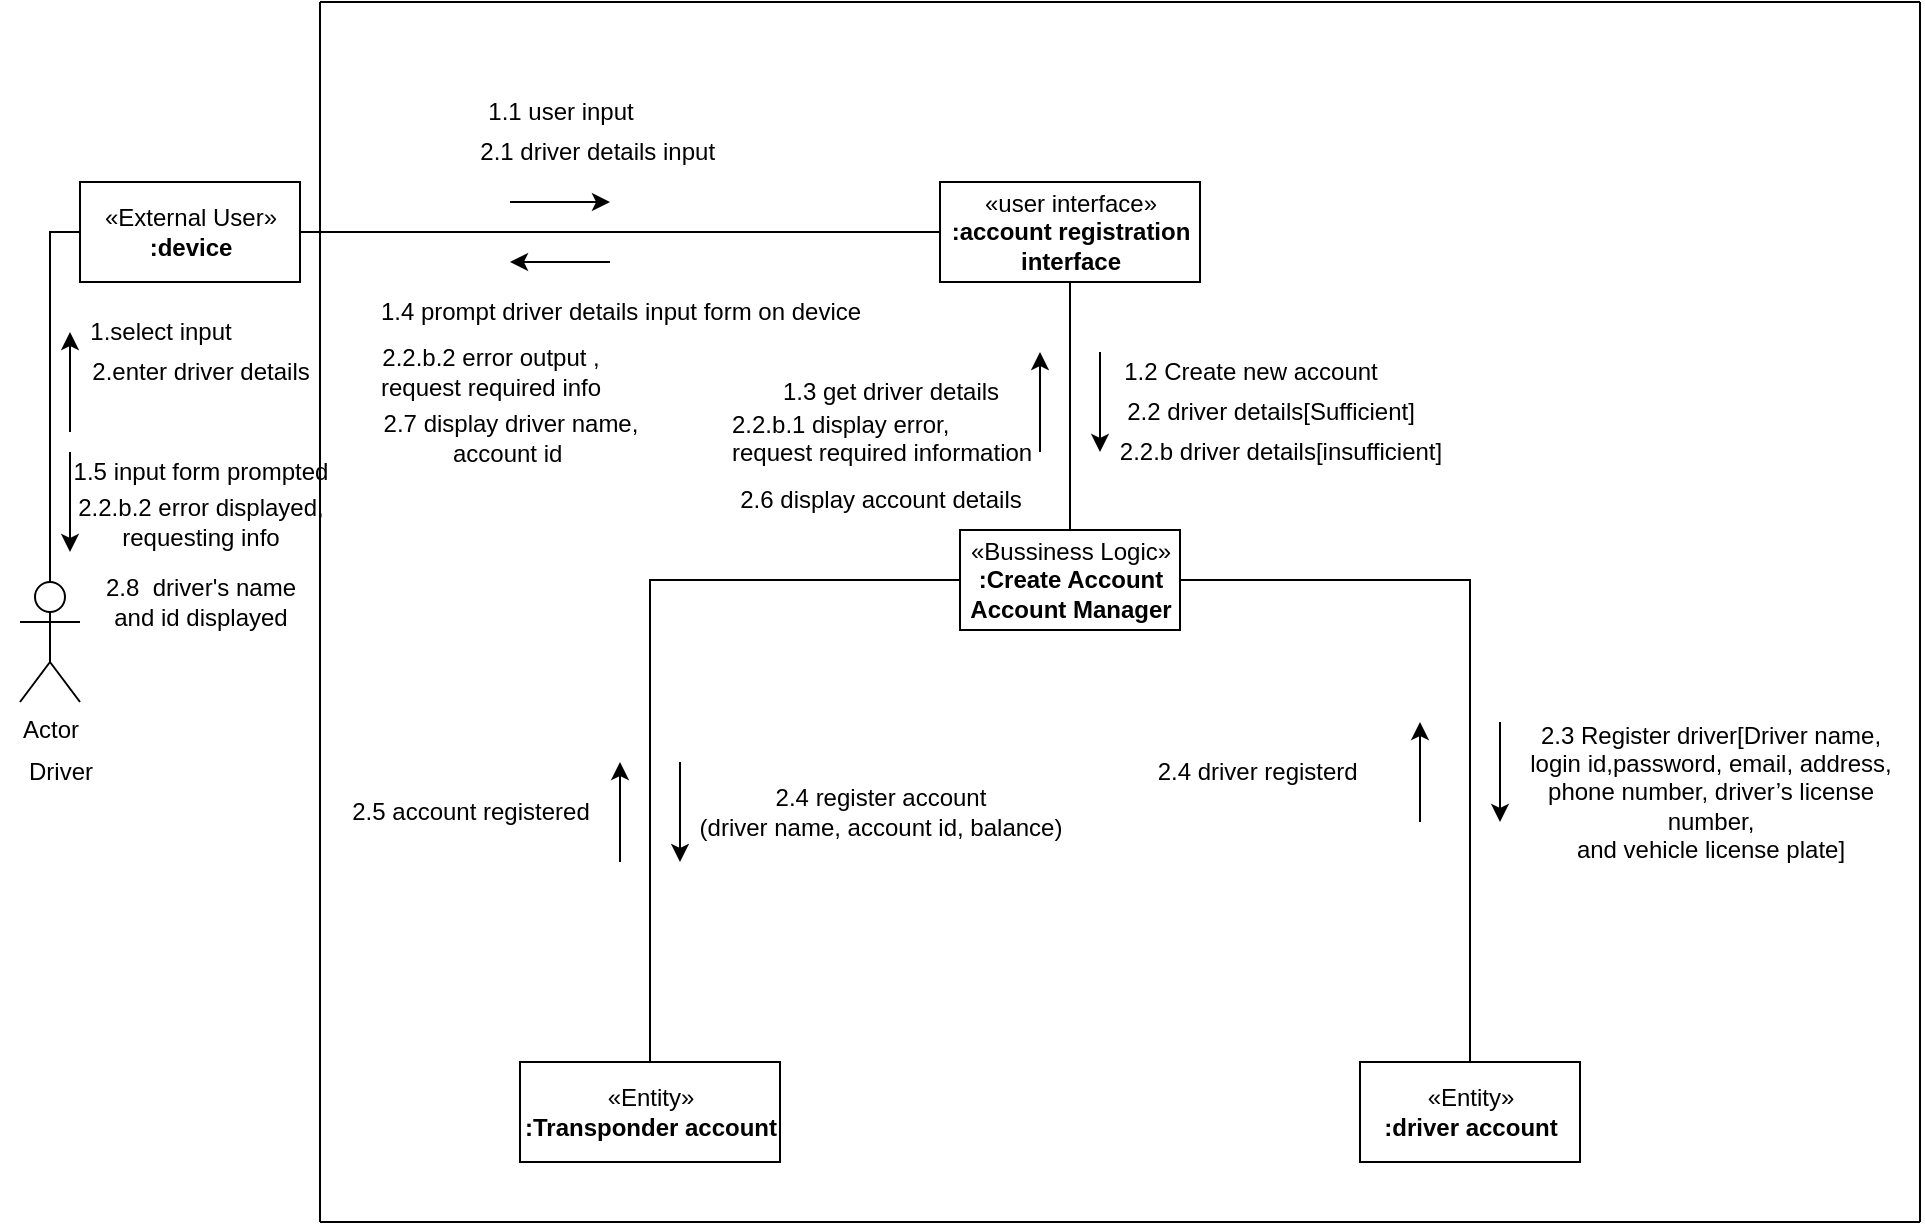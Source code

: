 <mxfile version="20.3.0" type="device" pages="4"><diagram id="4SuWGKmp_dKcD61gWyPR" name="Page-1"><mxGraphModel dx="1038" dy="688" grid="1" gridSize="10" guides="1" tooltips="1" connect="1" arrows="1" fold="1" page="1" pageScale="1" pageWidth="1000" pageHeight="700" math="0" shadow="0"><root><mxCell id="0"/><mxCell id="1" parent="0"/><mxCell id="8ozii16Pu76Oo0CE9zdG-5" value="«External User»&lt;br&gt;&lt;b&gt;:device&lt;/b&gt;" style="html=1;" parent="1" vertex="1"><mxGeometry x="40" y="130" width="110" height="50" as="geometry"/></mxCell><mxCell id="8ozii16Pu76Oo0CE9zdG-6" value="«user interface»&lt;br&gt;&lt;b&gt;:account registration &lt;br&gt;interface&lt;br&gt;&lt;/b&gt;" style="html=1;" parent="1" vertex="1"><mxGeometry x="470" y="130" width="130" height="50" as="geometry"/></mxCell><mxCell id="8ozii16Pu76Oo0CE9zdG-10" value="«Bussiness Logic»&lt;br&gt;&lt;b&gt;:Create Account&lt;br&gt;Account Manager&lt;br&gt;&lt;/b&gt;" style="html=1;" parent="1" vertex="1"><mxGeometry x="480" y="304" width="110" height="50" as="geometry"/></mxCell><mxCell id="8ozii16Pu76Oo0CE9zdG-12" value="2.2.b.1 display error,&#10;request required information" style="text;strokeColor=none;fillColor=none;align=left;verticalAlign=middle;spacingTop=-1;spacingLeft=4;spacingRight=4;rotatable=0;labelPosition=right;points=[];portConstraint=eastwest;" parent="1" vertex="1"><mxGeometry x="340" y="251" width="20" height="14" as="geometry"/></mxCell><mxCell id="8ozii16Pu76Oo0CE9zdG-15" value="«Entity»&lt;br&gt;&lt;b&gt;:Transponder account&lt;/b&gt;" style="html=1;" parent="1" vertex="1"><mxGeometry x="260" y="570" width="130" height="50" as="geometry"/></mxCell><mxCell id="8ozii16Pu76Oo0CE9zdG-22" value="" style="endArrow=none;html=1;rounded=0;entryX=1;entryY=0.5;entryDx=0;entryDy=0;exitX=0;exitY=0.5;exitDx=0;exitDy=0;" parent="1" source="8ozii16Pu76Oo0CE9zdG-6" target="8ozii16Pu76Oo0CE9zdG-5" edge="1"><mxGeometry width="50" height="50" relative="1" as="geometry"><mxPoint x="400" y="370" as="sourcePoint"/><mxPoint x="141.21" y="521.71" as="targetPoint"/><Array as="points"/></mxGeometry></mxCell><mxCell id="8ozii16Pu76Oo0CE9zdG-28" value="" style="endArrow=none;html=1;rounded=0;entryX=0;entryY=0.5;entryDx=0;entryDy=0;exitX=0.5;exitY=0;exitDx=0;exitDy=0;" parent="1" source="8ozii16Pu76Oo0CE9zdG-15" target="8ozii16Pu76Oo0CE9zdG-10" edge="1"><mxGeometry width="50" height="50" relative="1" as="geometry"><mxPoint x="385" y="570" as="sourcePoint"/><mxPoint x="575" y="420" as="targetPoint"/><Array as="points"><mxPoint x="325" y="329"/><mxPoint x="405" y="329"/></Array></mxGeometry></mxCell><mxCell id="8ozii16Pu76Oo0CE9zdG-30" value="" style="endArrow=none;html=1;rounded=0;entryX=0.5;entryY=1;entryDx=0;entryDy=0;exitX=0.5;exitY=0;exitDx=0;exitDy=0;" parent="1" source="8ozii16Pu76Oo0CE9zdG-10" target="8ozii16Pu76Oo0CE9zdG-6" edge="1"><mxGeometry width="50" height="50" relative="1" as="geometry"><mxPoint x="945" y="340" as="sourcePoint"/><mxPoint x="595" y="440" as="targetPoint"/><Array as="points"/></mxGeometry></mxCell><mxCell id="8ozii16Pu76Oo0CE9zdG-31" value="" style="endArrow=classic;html=1;rounded=0;" parent="1" edge="1"><mxGeometry width="50" height="50" relative="1" as="geometry"><mxPoint x="255" y="140" as="sourcePoint"/><mxPoint x="305" y="140" as="targetPoint"/><Array as="points"/></mxGeometry></mxCell><mxCell id="8ozii16Pu76Oo0CE9zdG-33" value="" style="endArrow=classic;html=1;rounded=0;" parent="1" edge="1"><mxGeometry width="50" height="50" relative="1" as="geometry"><mxPoint x="550" y="215" as="sourcePoint"/><mxPoint x="550" y="265" as="targetPoint"/><Array as="points"/></mxGeometry></mxCell><mxCell id="8ozii16Pu76Oo0CE9zdG-34" value="" style="endArrow=classic;html=1;rounded=0;" parent="1" edge="1"><mxGeometry width="50" height="50" relative="1" as="geometry"><mxPoint x="305" y="170" as="sourcePoint"/><mxPoint x="255" y="170" as="targetPoint"/><Array as="points"><mxPoint x="285" y="170"/></Array></mxGeometry></mxCell><mxCell id="8ozii16Pu76Oo0CE9zdG-42" value="" style="endArrow=classic;html=1;rounded=0;" parent="1" edge="1"><mxGeometry width="50" height="50" relative="1" as="geometry"><mxPoint x="520" y="265" as="sourcePoint"/><mxPoint x="520" y="215" as="targetPoint"/><Array as="points"/></mxGeometry></mxCell><mxCell id="8ozii16Pu76Oo0CE9zdG-51" value="" style="endArrow=none;html=1;rounded=0;" parent="1" edge="1"><mxGeometry width="50" height="50" relative="1" as="geometry"><mxPoint x="960" y="40" as="sourcePoint"/><mxPoint x="160" y="40" as="targetPoint"/></mxGeometry></mxCell><mxCell id="8ozii16Pu76Oo0CE9zdG-53" value="" style="endArrow=none;html=1;rounded=0;" parent="1" edge="1"><mxGeometry width="50" height="50" relative="1" as="geometry"><mxPoint x="160" y="650" as="sourcePoint"/><mxPoint x="960" y="650" as="targetPoint"/></mxGeometry></mxCell><mxCell id="8ozii16Pu76Oo0CE9zdG-54" value="" style="endArrow=none;html=1;rounded=0;" parent="1" edge="1"><mxGeometry width="50" height="50" relative="1" as="geometry"><mxPoint x="960" y="650" as="sourcePoint"/><mxPoint x="960" y="40" as="targetPoint"/><Array as="points"><mxPoint x="960" y="560"/><mxPoint x="960" y="300"/></Array></mxGeometry></mxCell><mxCell id="8ozii16Pu76Oo0CE9zdG-55" value="" style="endArrow=none;html=1;rounded=0;" parent="1" edge="1"><mxGeometry width="50" height="50" relative="1" as="geometry"><mxPoint x="160" y="650" as="sourcePoint"/><mxPoint x="160" y="40" as="targetPoint"/><Array as="points"><mxPoint x="160" y="460"/></Array></mxGeometry></mxCell><mxCell id="8ozii16Pu76Oo0CE9zdG-56" value="«Entity»&lt;br&gt;&lt;b&gt;:driver account&lt;/b&gt;" style="html=1;" parent="1" vertex="1"><mxGeometry x="680" y="570" width="110" height="50" as="geometry"/></mxCell><mxCell id="8ozii16Pu76Oo0CE9zdG-57" value="" style="endArrow=none;html=1;rounded=0;entryX=1;entryY=0.5;entryDx=0;entryDy=0;exitX=0.5;exitY=0;exitDx=0;exitDy=0;" parent="1" source="8ozii16Pu76Oo0CE9zdG-56" target="8ozii16Pu76Oo0CE9zdG-10" edge="1"><mxGeometry width="50" height="50" relative="1" as="geometry"><mxPoint x="550" y="720" as="sourcePoint"/><mxPoint x="600" y="670" as="targetPoint"/><Array as="points"><mxPoint x="735" y="329"/></Array></mxGeometry></mxCell><mxCell id="k4hauj_o2fkn7vJy55Th-1" value="1.1 user input" style="text;html=1;align=center;verticalAlign=middle;resizable=0;points=[];autosize=1;strokeColor=none;fillColor=none;" parent="1" vertex="1"><mxGeometry x="230" y="80" width="100" height="30" as="geometry"/></mxCell><mxCell id="k4hauj_o2fkn7vJy55Th-6" value="" style="endArrow=classic;html=1;rounded=0;" parent="1" edge="1"><mxGeometry width="50" height="50" relative="1" as="geometry"><mxPoint x="710" y="450" as="sourcePoint"/><mxPoint x="710" y="400" as="targetPoint"/><Array as="points"/></mxGeometry></mxCell><mxCell id="k4hauj_o2fkn7vJy55Th-7" value="" style="endArrow=classic;html=1;rounded=0;" parent="1" edge="1"><mxGeometry width="50" height="50" relative="1" as="geometry"><mxPoint x="310" y="470" as="sourcePoint"/><mxPoint x="310" y="420" as="targetPoint"/><Array as="points"/></mxGeometry></mxCell><mxCell id="k4hauj_o2fkn7vJy55Th-8" value="" style="endArrow=classic;html=1;rounded=0;" parent="1" edge="1"><mxGeometry width="50" height="50" relative="1" as="geometry"><mxPoint x="750" y="400" as="sourcePoint"/><mxPoint x="750" y="450" as="targetPoint"/><Array as="points"/></mxGeometry></mxCell><mxCell id="k4hauj_o2fkn7vJy55Th-9" value="" style="endArrow=classic;html=1;rounded=0;" parent="1" edge="1"><mxGeometry width="50" height="50" relative="1" as="geometry"><mxPoint x="340" y="420" as="sourcePoint"/><mxPoint x="340" y="470" as="targetPoint"/><Array as="points"/></mxGeometry></mxCell><mxCell id="k4hauj_o2fkn7vJy55Th-10" value="1.2 Create new account" style="text;html=1;align=center;verticalAlign=middle;resizable=0;points=[];autosize=1;strokeColor=none;fillColor=none;" parent="1" vertex="1"><mxGeometry x="550" y="210" width="150" height="30" as="geometry"/></mxCell><mxCell id="k4hauj_o2fkn7vJy55Th-11" value="1.3 get driver details" style="text;html=1;align=center;verticalAlign=middle;resizable=0;points=[];autosize=1;strokeColor=none;fillColor=none;" parent="1" vertex="1"><mxGeometry x="380" y="220" width="130" height="30" as="geometry"/></mxCell><mxCell id="k4hauj_o2fkn7vJy55Th-12" value="1.4 prompt driver details input form on device" style="text;html=1;align=center;verticalAlign=middle;resizable=0;points=[];autosize=1;strokeColor=none;fillColor=none;" parent="1" vertex="1"><mxGeometry x="180" y="180" width="260" height="30" as="geometry"/></mxCell><mxCell id="k4hauj_o2fkn7vJy55Th-13" value="2.1 driver details input&amp;nbsp;" style="text;html=1;align=center;verticalAlign=middle;resizable=0;points=[];autosize=1;strokeColor=none;fillColor=none;" parent="1" vertex="1"><mxGeometry x="230" y="100" width="140" height="30" as="geometry"/></mxCell><mxCell id="k4hauj_o2fkn7vJy55Th-14" value="2.2 driver details[Sufficient]" style="text;html=1;align=center;verticalAlign=middle;resizable=0;points=[];autosize=1;strokeColor=none;fillColor=none;" parent="1" vertex="1"><mxGeometry x="550" y="230" width="170" height="30" as="geometry"/></mxCell><mxCell id="k4hauj_o2fkn7vJy55Th-15" value="2.3 Register driver[Driver name, &lt;br&gt;login id,password, email, address, &lt;br&gt;phone number, driver’s license&lt;br&gt;number, &lt;br&gt;and vehicle license plate]" style="text;html=1;align=center;verticalAlign=middle;resizable=0;points=[];autosize=1;strokeColor=none;fillColor=none;" parent="1" vertex="1"><mxGeometry x="755" y="390" width="200" height="90" as="geometry"/></mxCell><mxCell id="k4hauj_o2fkn7vJy55Th-16" value="2.4 driver registerd&amp;nbsp;" style="text;html=1;align=center;verticalAlign=middle;resizable=0;points=[];autosize=1;strokeColor=none;fillColor=none;" parent="1" vertex="1"><mxGeometry x="565" y="410" width="130" height="30" as="geometry"/></mxCell><mxCell id="k4hauj_o2fkn7vJy55Th-17" value="2.4 register account &lt;br&gt;(driver name, account id, balance)" style="text;html=1;align=center;verticalAlign=middle;resizable=0;points=[];autosize=1;strokeColor=none;fillColor=none;" parent="1" vertex="1"><mxGeometry x="340" y="425" width="200" height="40" as="geometry"/></mxCell><mxCell id="k4hauj_o2fkn7vJy55Th-18" value="2.5 account registered" style="text;html=1;align=center;verticalAlign=middle;resizable=0;points=[];autosize=1;strokeColor=none;fillColor=none;" parent="1" vertex="1"><mxGeometry x="165" y="430" width="140" height="30" as="geometry"/></mxCell><mxCell id="k4hauj_o2fkn7vJy55Th-19" value="2.7 display driver name, &lt;br&gt;account id&amp;nbsp;" style="text;html=1;align=center;verticalAlign=middle;resizable=0;points=[];autosize=1;strokeColor=none;fillColor=none;" parent="1" vertex="1"><mxGeometry x="180" y="238" width="150" height="40" as="geometry"/></mxCell><mxCell id="k4hauj_o2fkn7vJy55Th-20" value="2.6 display account details" style="text;html=1;align=center;verticalAlign=middle;resizable=0;points=[];autosize=1;strokeColor=none;fillColor=none;" parent="1" vertex="1"><mxGeometry x="360" y="274" width="160" height="30" as="geometry"/></mxCell><mxCell id="8oE3al4zOBPstTMCI-nQ-1" value="2.2.b.2 error output , &lt;br&gt;request required info" style="text;html=1;align=center;verticalAlign=middle;resizable=0;points=[];autosize=1;strokeColor=none;fillColor=none;" parent="1" vertex="1"><mxGeometry x="180" y="205" width="130" height="40" as="geometry"/></mxCell><mxCell id="5jecodTN8l-CeBaqnQtF-1" value="2.2.b driver details[insufficient]" style="text;html=1;align=center;verticalAlign=middle;resizable=0;points=[];autosize=1;strokeColor=none;fillColor=none;" parent="1" vertex="1"><mxGeometry x="550" y="250" width="180" height="30" as="geometry"/></mxCell><mxCell id="kVsWJI9d8S8Wsa3e9qb_-1" value="Actor" style="shape=umlActor;verticalLabelPosition=bottom;verticalAlign=top;html=1;outlineConnect=0;" parent="1" vertex="1"><mxGeometry x="10" y="330" width="30" height="60" as="geometry"/></mxCell><mxCell id="kVsWJI9d8S8Wsa3e9qb_-2" value="Driver" style="text;html=1;align=center;verticalAlign=middle;resizable=0;points=[];autosize=1;strokeColor=none;fillColor=none;" parent="1" vertex="1"><mxGeometry y="410" width="60" height="30" as="geometry"/></mxCell><mxCell id="kVsWJI9d8S8Wsa3e9qb_-3" value="" style="endArrow=none;html=1;rounded=0;entryX=0;entryY=0.5;entryDx=0;entryDy=0;exitX=0.5;exitY=0;exitDx=0;exitDy=0;exitPerimeter=0;" parent="1" source="kVsWJI9d8S8Wsa3e9qb_-1" target="8ozii16Pu76Oo0CE9zdG-5" edge="1"><mxGeometry width="50" height="50" relative="1" as="geometry"><mxPoint x="220" y="400" as="sourcePoint"/><mxPoint x="270" y="350" as="targetPoint"/><Array as="points"><mxPoint x="25" y="155"/></Array></mxGeometry></mxCell><mxCell id="kVsWJI9d8S8Wsa3e9qb_-4" value="1.select input" style="text;html=1;align=center;verticalAlign=middle;resizable=0;points=[];autosize=1;strokeColor=none;fillColor=none;" parent="1" vertex="1"><mxGeometry x="35" y="190" width="90" height="30" as="geometry"/></mxCell><mxCell id="kVsWJI9d8S8Wsa3e9qb_-5" value="2.enter driver details" style="text;html=1;align=center;verticalAlign=middle;resizable=0;points=[];autosize=1;strokeColor=none;fillColor=none;" parent="1" vertex="1"><mxGeometry x="35" y="210" width="130" height="30" as="geometry"/></mxCell><mxCell id="vWT-bDP6S34AegzTcdiq-1" value="" style="endArrow=classic;html=1;rounded=0;" parent="1" edge="1"><mxGeometry width="50" height="50" relative="1" as="geometry"><mxPoint x="35" y="255" as="sourcePoint"/><mxPoint x="35" y="205.0" as="targetPoint"/><Array as="points"/></mxGeometry></mxCell><mxCell id="sfVVHmrw8BzzRvf4LbO5-1" value="" style="endArrow=classic;html=1;rounded=0;" parent="1" edge="1"><mxGeometry width="50" height="50" relative="1" as="geometry"><mxPoint x="35" y="265" as="sourcePoint"/><mxPoint x="35" y="315.0" as="targetPoint"/><Array as="points"/></mxGeometry></mxCell><mxCell id="sfVVHmrw8BzzRvf4LbO5-2" value="2.2.b.2 error displayed,&lt;br&gt;requesting info" style="text;html=1;align=center;verticalAlign=middle;resizable=0;points=[];autosize=1;strokeColor=none;fillColor=none;" parent="1" vertex="1"><mxGeometry x="25" y="280" width="150" height="40" as="geometry"/></mxCell><mxCell id="sfVVHmrw8BzzRvf4LbO5-3" value="2.8&amp;nbsp; driver's name &lt;br&gt;and id displayed" style="text;html=1;align=center;verticalAlign=middle;resizable=0;points=[];autosize=1;strokeColor=none;fillColor=none;" parent="1" vertex="1"><mxGeometry x="40" y="320" width="120" height="40" as="geometry"/></mxCell><mxCell id="sfVVHmrw8BzzRvf4LbO5-4" value="1.5 input form prompted" style="text;html=1;align=center;verticalAlign=middle;resizable=0;points=[];autosize=1;strokeColor=none;fillColor=none;" parent="1" vertex="1"><mxGeometry x="25" y="260" width="150" height="30" as="geometry"/></mxCell></root></mxGraphModel></diagram><diagram name="page-2" id="ufgqMB0m6MfFSs_GA4E0"><mxGraphModel dx="1038" dy="688" grid="1" gridSize="10" guides="1" tooltips="1" connect="1" arrows="1" fold="1" page="1" pageScale="1" pageWidth="1050" pageHeight="700" math="0" shadow="0"><root><mxCell id="UU4EpcHJk6WvxxzHT2BU-0"/><mxCell id="UU4EpcHJk6WvxxzHT2BU-1" parent="UU4EpcHJk6WvxxzHT2BU-0"/><mxCell id="UU4EpcHJk6WvxxzHT2BU-2" value="«External User»&lt;br&gt;&lt;b&gt;:device&lt;/b&gt;" style="html=1;" parent="UU4EpcHJk6WvxxzHT2BU-1" vertex="1"><mxGeometry x="70" y="140" width="110" height="50" as="geometry"/></mxCell><mxCell id="UU4EpcHJk6WvxxzHT2BU-5" value="" style="text;strokeColor=none;fillColor=none;align=left;verticalAlign=middle;spacingTop=-1;spacingLeft=4;spacingRight=4;rotatable=0;labelPosition=right;points=[];portConstraint=eastwest;" parent="UU4EpcHJk6WvxxzHT2BU-1" vertex="1"><mxGeometry x="410" y="290" width="20" height="14" as="geometry"/></mxCell><mxCell id="UU4EpcHJk6WvxxzHT2BU-6" value="" style="text;strokeColor=none;fillColor=none;align=left;verticalAlign=middle;spacingTop=-1;spacingLeft=4;spacingRight=4;rotatable=0;labelPosition=right;points=[];portConstraint=eastwest;" parent="UU4EpcHJk6WvxxzHT2BU-1" vertex="1"><mxGeometry x="410" y="290" width="20" height="14" as="geometry"/></mxCell><mxCell id="UU4EpcHJk6WvxxzHT2BU-7" value="«Entity»&lt;br&gt;&lt;b&gt;:Transponder account&lt;/b&gt;" style="html=1;" parent="UU4EpcHJk6WvxxzHT2BU-1" vertex="1"><mxGeometry x="260" y="570" width="130" height="50" as="geometry"/></mxCell><mxCell id="UU4EpcHJk6WvxxzHT2BU-8" value="" style="endArrow=none;html=1;rounded=0;entryX=1;entryY=0.5;entryDx=0;entryDy=0;exitX=0;exitY=0.5;exitDx=0;exitDy=0;" parent="UU4EpcHJk6WvxxzHT2BU-1" source="Mh46jsI5gDLgJQ8Av9mG-5" target="UU4EpcHJk6WvxxzHT2BU-2" edge="1"><mxGeometry width="50" height="50" relative="1" as="geometry"><mxPoint x="470" y="155" as="sourcePoint"/><mxPoint x="141.21" y="521.71" as="targetPoint"/><Array as="points"/></mxGeometry></mxCell><mxCell id="UU4EpcHJk6WvxxzHT2BU-9" value="" style="endArrow=none;html=1;rounded=0;entryX=0;entryY=0.5;entryDx=0;entryDy=0;exitX=0.5;exitY=0;exitDx=0;exitDy=0;" parent="UU4EpcHJk6WvxxzHT2BU-1" source="UU4EpcHJk6WvxxzHT2BU-7" edge="1"><mxGeometry width="50" height="50" relative="1" as="geometry"><mxPoint x="445" y="570" as="sourcePoint"/><mxPoint x="540" y="375" as="targetPoint"/><Array as="points"><mxPoint x="325" y="375"/><mxPoint x="385" y="375"/></Array></mxGeometry></mxCell><mxCell id="UU4EpcHJk6WvxxzHT2BU-10" value="" style="endArrow=none;html=1;rounded=0;entryX=0.5;entryY=1;entryDx=0;entryDy=0;exitX=0.5;exitY=0;exitDx=0;exitDy=0;" parent="UU4EpcHJk6WvxxzHT2BU-1" edge="1"><mxGeometry width="50" height="50" relative="1" as="geometry"><mxPoint x="595" y="350" as="sourcePoint"/><mxPoint x="595" y="180" as="targetPoint"/><Array as="points"/></mxGeometry></mxCell><mxCell id="UU4EpcHJk6WvxxzHT2BU-11" value="" style="endArrow=classic;html=1;rounded=0;" parent="UU4EpcHJk6WvxxzHT2BU-1" edge="1"><mxGeometry width="50" height="50" relative="1" as="geometry"><mxPoint x="250" y="160" as="sourcePoint"/><mxPoint x="300" y="160" as="targetPoint"/><Array as="points"/></mxGeometry></mxCell><mxCell id="UU4EpcHJk6WvxxzHT2BU-12" value="" style="endArrow=classic;html=1;rounded=0;" parent="UU4EpcHJk6WvxxzHT2BU-1" edge="1"><mxGeometry width="50" height="50" relative="1" as="geometry"><mxPoint x="610" y="220" as="sourcePoint"/><mxPoint x="610" y="270" as="targetPoint"/><Array as="points"/></mxGeometry></mxCell><mxCell id="UU4EpcHJk6WvxxzHT2BU-13" value="" style="endArrow=classic;html=1;rounded=0;" parent="UU4EpcHJk6WvxxzHT2BU-1" edge="1"><mxGeometry width="50" height="50" relative="1" as="geometry"><mxPoint x="305" y="170" as="sourcePoint"/><mxPoint x="255" y="170" as="targetPoint"/><Array as="points"><mxPoint x="285" y="170"/></Array></mxGeometry></mxCell><mxCell id="UU4EpcHJk6WvxxzHT2BU-14" value="" style="endArrow=classic;html=1;rounded=0;" parent="UU4EpcHJk6WvxxzHT2BU-1" edge="1"><mxGeometry width="50" height="50" relative="1" as="geometry"><mxPoint x="580" y="270" as="sourcePoint"/><mxPoint x="580" y="220" as="targetPoint"/><Array as="points"/></mxGeometry></mxCell><mxCell id="UU4EpcHJk6WvxxzHT2BU-15" value="" style="endArrow=none;html=1;rounded=0;" parent="UU4EpcHJk6WvxxzHT2BU-1" edge="1"><mxGeometry width="50" height="50" relative="1" as="geometry"><mxPoint x="960" y="20" as="sourcePoint"/><mxPoint x="190" y="20" as="targetPoint"/></mxGeometry></mxCell><mxCell id="UU4EpcHJk6WvxxzHT2BU-16" value="" style="endArrow=none;html=1;rounded=0;" parent="UU4EpcHJk6WvxxzHT2BU-1" edge="1"><mxGeometry width="50" height="50" relative="1" as="geometry"><mxPoint x="190" y="650" as="sourcePoint"/><mxPoint x="960" y="650" as="targetPoint"/></mxGeometry></mxCell><mxCell id="UU4EpcHJk6WvxxzHT2BU-17" value="" style="endArrow=none;html=1;rounded=0;" parent="UU4EpcHJk6WvxxzHT2BU-1" edge="1"><mxGeometry width="50" height="50" relative="1" as="geometry"><mxPoint x="960" y="650" as="sourcePoint"/><mxPoint x="960" y="20" as="targetPoint"/><Array as="points"><mxPoint x="960" y="560"/><mxPoint x="960" y="300"/></Array></mxGeometry></mxCell><mxCell id="UU4EpcHJk6WvxxzHT2BU-18" value="" style="endArrow=none;html=1;rounded=0;" parent="UU4EpcHJk6WvxxzHT2BU-1" edge="1"><mxGeometry width="50" height="50" relative="1" as="geometry"><mxPoint x="189" y="650" as="sourcePoint"/><mxPoint x="189" y="20" as="targetPoint"/><Array as="points"><mxPoint x="189" y="460"/></Array></mxGeometry></mxCell><mxCell id="UU4EpcHJk6WvxxzHT2BU-19" value="«Entity»&lt;br&gt;&lt;b&gt;:transaction&amp;nbsp;&lt;/b&gt;" style="html=1;" parent="UU4EpcHJk6WvxxzHT2BU-1" vertex="1"><mxGeometry x="765" y="570" width="110" height="50" as="geometry"/></mxCell><mxCell id="UU4EpcHJk6WvxxzHT2BU-21" value="1.1 selected add funds input" style="text;html=1;align=center;verticalAlign=middle;resizable=0;points=[];autosize=1;strokeColor=none;fillColor=none;" parent="UU4EpcHJk6WvxxzHT2BU-1" vertex="1"><mxGeometry x="200" y="20" width="170" height="30" as="geometry"/></mxCell><mxCell id="UU4EpcHJk6WvxxzHT2BU-23" value="" style="endArrow=classic;html=1;rounded=0;" parent="UU4EpcHJk6WvxxzHT2BU-1" edge="1"><mxGeometry width="50" height="50" relative="1" as="geometry"><mxPoint x="310" y="480" as="sourcePoint"/><mxPoint x="310" y="430" as="targetPoint"/><Array as="points"/></mxGeometry></mxCell><mxCell id="UU4EpcHJk6WvxxzHT2BU-24" value="" style="endArrow=classic;html=1;rounded=0;" parent="UU4EpcHJk6WvxxzHT2BU-1" edge="1"><mxGeometry width="50" height="50" relative="1" as="geometry"><mxPoint x="800" y="440" as="sourcePoint"/><mxPoint x="800" y="490" as="targetPoint"/><Array as="points"/></mxGeometry></mxCell><mxCell id="UU4EpcHJk6WvxxzHT2BU-25" value="" style="endArrow=classic;html=1;rounded=0;" parent="UU4EpcHJk6WvxxzHT2BU-1" edge="1"><mxGeometry width="50" height="50" relative="1" as="geometry"><mxPoint x="340" y="430" as="sourcePoint"/><mxPoint x="340" y="480" as="targetPoint"/><Array as="points"/></mxGeometry></mxCell><mxCell id="UU4EpcHJk6WvxxzHT2BU-26" value="1.2 add funds&amp;nbsp;" style="text;html=1;align=center;verticalAlign=middle;resizable=0;points=[];autosize=1;strokeColor=none;fillColor=none;" parent="UU4EpcHJk6WvxxzHT2BU-1" vertex="1"><mxGeometry x="630" y="180" width="100" height="30" as="geometry"/></mxCell><mxCell id="UU4EpcHJk6WvxxzHT2BU-27" value="1.3 request login and password" style="text;html=1;align=center;verticalAlign=middle;resizable=0;points=[];autosize=1;strokeColor=none;fillColor=none;" parent="UU4EpcHJk6WvxxzHT2BU-1" vertex="1"><mxGeometry x="390" y="180" width="190" height="30" as="geometry"/></mxCell><mxCell id="UU4EpcHJk6WvxxzHT2BU-28" value="&lt;div style=&quot;text-align: start;&quot;&gt;&lt;span style=&quot;background-color: initial;&quot;&gt;1.4 prompt for request&amp;nbsp;&lt;/span&gt;&lt;/div&gt;&lt;div style=&quot;text-align: start;&quot;&gt;&lt;span style=&quot;background-color: initial;&quot;&gt;login credentials&lt;/span&gt;&lt;/div&gt;" style="text;html=1;align=center;verticalAlign=middle;resizable=0;points=[];autosize=1;strokeColor=none;fillColor=none;" parent="UU4EpcHJk6WvxxzHT2BU-1" vertex="1"><mxGeometry x="200" y="175" width="140" height="40" as="geometry"/></mxCell><mxCell id="UU4EpcHJk6WvxxzHT2BU-29" value="2.1 driver provied login details" style="text;html=1;align=center;verticalAlign=middle;resizable=0;points=[];autosize=1;strokeColor=none;fillColor=none;" parent="UU4EpcHJk6WvxxzHT2BU-1" vertex="1"><mxGeometry x="195" y="40" width="180" height="30" as="geometry"/></mxCell><mxCell id="UU4EpcHJk6WvxxzHT2BU-30" value="2.2.1&amp;nbsp; login[valid]" style="text;html=1;align=center;verticalAlign=middle;resizable=0;points=[];autosize=1;strokeColor=none;fillColor=none;" parent="UU4EpcHJk6WvxxzHT2BU-1" vertex="1"><mxGeometry x="630" y="200" width="110" height="30" as="geometry"/></mxCell><mxCell id="84gMz7Bek3qZ2UIOQY3v-0" value="2.2.1a login[invalid]" style="text;html=1;align=center;verticalAlign=middle;resizable=0;points=[];autosize=1;strokeColor=none;fillColor=none;" parent="UU4EpcHJk6WvxxzHT2BU-1" vertex="1"><mxGeometry x="625" y="220" width="130" height="30" as="geometry"/></mxCell><mxCell id="84gMz7Bek3qZ2UIOQY3v-1" value="2.2.1a.1 display error message &lt;br&gt;and prompt for login and password&amp;nbsp;" style="text;html=1;align=center;verticalAlign=middle;resizable=0;points=[];autosize=1;strokeColor=none;fillColor=none;" parent="UU4EpcHJk6WvxxzHT2BU-1" vertex="1"><mxGeometry x="380" y="205" width="210" height="40" as="geometry"/></mxCell><mxCell id="84gMz7Bek3qZ2UIOQY3v-2" value="2.2.1a.2 error output and&lt;br&gt;prompt login console&amp;nbsp;" style="text;html=1;align=center;verticalAlign=middle;resizable=0;points=[];autosize=1;strokeColor=none;fillColor=none;" parent="UU4EpcHJk6WvxxzHT2BU-1" vertex="1"><mxGeometry x="185" y="210" width="160" height="40" as="geometry"/></mxCell><mxCell id="84gMz7Bek3qZ2UIOQY3v-5" value="2.3&amp;nbsp; request amount to be &lt;br&gt;added in multiple of $10" style="text;html=1;align=center;verticalAlign=middle;resizable=0;points=[];autosize=1;strokeColor=none;fillColor=none;" parent="UU4EpcHJk6WvxxzHT2BU-1" vertex="1"><mxGeometry x="390" y="245" width="160" height="40" as="geometry"/></mxCell><mxCell id="84gMz7Bek3qZ2UIOQY3v-6" value="2.4 output message to add funds&amp;nbsp;" style="text;html=1;align=center;verticalAlign=middle;resizable=0;points=[];autosize=1;strokeColor=none;fillColor=none;" parent="UU4EpcHJk6WvxxzHT2BU-1" vertex="1"><mxGeometry x="190" y="240" width="200" height="30" as="geometry"/></mxCell><mxCell id="Mh46jsI5gDLgJQ8Av9mG-0" value="3.1 amount to add input" style="text;html=1;align=center;verticalAlign=middle;resizable=0;points=[];autosize=1;strokeColor=none;fillColor=none;" parent="UU4EpcHJk6WvxxzHT2BU-1" vertex="1"><mxGeometry x="195" y="60" width="150" height="30" as="geometry"/></mxCell><mxCell id="Mh46jsI5gDLgJQ8Av9mG-1" value="3.2&amp;nbsp; add amount X*10" style="text;html=1;align=center;verticalAlign=middle;resizable=0;points=[];autosize=1;strokeColor=none;fillColor=none;" parent="UU4EpcHJk6WvxxzHT2BU-1" vertex="1"><mxGeometry x="625" y="240" width="140" height="30" as="geometry"/></mxCell><mxCell id="Mh46jsI5gDLgJQ8Av9mG-2" value="3.3 request billing information" style="text;html=1;align=center;verticalAlign=middle;resizable=0;points=[];autosize=1;strokeColor=none;fillColor=none;" parent="UU4EpcHJk6WvxxzHT2BU-1" vertex="1"><mxGeometry x="390" y="285" width="180" height="30" as="geometry"/></mxCell><mxCell id="Mh46jsI5gDLgJQ8Av9mG-3" value="3.4 request billing info output" style="text;html=1;align=center;verticalAlign=middle;resizable=0;points=[];autosize=1;strokeColor=none;fillColor=none;" parent="UU4EpcHJk6WvxxzHT2BU-1" vertex="1"><mxGeometry x="185" y="270" width="180" height="30" as="geometry"/></mxCell><mxCell id="Mh46jsI5gDLgJQ8Av9mG-4" value="«Bussiness Logic»&lt;br&gt;&lt;b&gt;:add funds&lt;br&gt;Account Manager&lt;br&gt;&lt;/b&gt;" style="html=1;" parent="UU4EpcHJk6WvxxzHT2BU-1" vertex="1"><mxGeometry x="540" y="350" width="110" height="50" as="geometry"/></mxCell><mxCell id="Mh46jsI5gDLgJQ8Av9mG-5" value="«user interface»&lt;br&gt;&lt;b&gt;:account registration&lt;br&gt;interface&lt;/b&gt;" style="html=1;" parent="UU4EpcHJk6WvxxzHT2BU-1" vertex="1"><mxGeometry x="530" y="140" width="130" height="50" as="geometry"/></mxCell><mxCell id="Mh46jsI5gDLgJQ8Av9mG-7" value="4.1 driver inputs billing info" style="text;html=1;align=center;verticalAlign=middle;resizable=0;points=[];autosize=1;strokeColor=none;fillColor=none;" parent="UU4EpcHJk6WvxxzHT2BU-1" vertex="1"><mxGeometry x="190" y="85" width="170" height="30" as="geometry"/></mxCell><mxCell id="Mh46jsI5gDLgJQ8Av9mG-8" value="" style="endArrow=none;html=1;rounded=0;entryX=1;entryY=0.5;entryDx=0;entryDy=0;exitX=0.5;exitY=0;exitDx=0;exitDy=0;" parent="UU4EpcHJk6WvxxzHT2BU-1" source="UU4EpcHJk6WvxxzHT2BU-19" target="Mh46jsI5gDLgJQ8Av9mG-4" edge="1"><mxGeometry width="50" height="50" relative="1" as="geometry"><mxPoint x="460" y="540" as="sourcePoint"/><mxPoint x="510" y="490" as="targetPoint"/><Array as="points"><mxPoint x="820" y="375"/></Array></mxGeometry></mxCell><mxCell id="brkjM0UuF1LdGfoQkqY0-0" value="4.2.1 credit card details[valid]&amp;nbsp;" style="text;html=1;align=center;verticalAlign=middle;resizable=0;points=[];autosize=1;strokeColor=none;fillColor=none;" parent="UU4EpcHJk6WvxxzHT2BU-1" vertex="1"><mxGeometry x="620" y="260" width="180" height="30" as="geometry"/></mxCell><mxCell id="brkjM0UuF1LdGfoQkqY0-10" value="4.2.1a.1 display error message, &lt;br&gt;request updated data" style="text;html=1;align=center;verticalAlign=middle;resizable=0;points=[];autosize=1;strokeColor=none;fillColor=none;" parent="UU4EpcHJk6WvxxzHT2BU-1" vertex="1"><mxGeometry x="380" y="310" width="190" height="40" as="geometry"/></mxCell><mxCell id="brkjM0UuF1LdGfoQkqY0-11" value="4.2.1a credit card details[invalid]" style="text;html=1;align=center;verticalAlign=middle;resizable=0;points=[];autosize=1;strokeColor=none;fillColor=none;" parent="UU4EpcHJk6WvxxzHT2BU-1" vertex="1"><mxGeometry x="620" y="282" width="190" height="30" as="geometry"/></mxCell><mxCell id="brkjM0UuF1LdGfoQkqY0-12" value="4.2.1a.2 credit card invalid output" style="text;html=1;align=center;verticalAlign=middle;resizable=0;points=[];autosize=1;strokeColor=none;fillColor=none;" parent="UU4EpcHJk6WvxxzHT2BU-1" vertex="1"><mxGeometry x="185" y="290" width="200" height="30" as="geometry"/></mxCell><mxCell id="brkjM0UuF1LdGfoQkqY0-16" value="5.3 Transaction entry[ credit card number, &lt;br&gt;expriration data, amount]" style="text;html=1;align=center;verticalAlign=middle;resizable=0;points=[];autosize=1;strokeColor=none;fillColor=none;" parent="UU4EpcHJk6WvxxzHT2BU-1" vertex="1"><mxGeometry x="565" y="440" width="240" height="40" as="geometry"/></mxCell><mxCell id="brkjM0UuF1LdGfoQkqY0-17" value="5.4 add funds to account" style="text;html=1;align=center;verticalAlign=middle;resizable=0;points=[];autosize=1;strokeColor=none;fillColor=none;" parent="UU4EpcHJk6WvxxzHT2BU-1" vertex="1"><mxGeometry x="340" y="440" width="150" height="30" as="geometry"/></mxCell><mxCell id="brkjM0UuF1LdGfoQkqY0-19" value="5.1 driver submits amount and billing info" style="text;html=1;align=center;verticalAlign=middle;resizable=0;points=[];autosize=1;strokeColor=none;fillColor=none;" parent="UU4EpcHJk6WvxxzHT2BU-1" vertex="1"><mxGeometry x="190" y="110" width="240" height="30" as="geometry"/></mxCell><mxCell id="brkjM0UuF1LdGfoQkqY0-20" value="5.2 driver submitted information" style="text;html=1;align=center;verticalAlign=middle;resizable=0;points=[];autosize=1;strokeColor=none;fillColor=none;" parent="UU4EpcHJk6WvxxzHT2BU-1" vertex="1"><mxGeometry x="620" y="304" width="190" height="30" as="geometry"/></mxCell><mxCell id="brkjM0UuF1LdGfoQkqY0-21" value="5.5 Funds added" style="text;html=1;align=center;verticalAlign=middle;resizable=0;points=[];autosize=1;strokeColor=none;fillColor=none;" parent="UU4EpcHJk6WvxxzHT2BU-1" vertex="1"><mxGeometry x="195" y="445" width="110" height="30" as="geometry"/></mxCell><mxCell id="brkjM0UuF1LdGfoQkqY0-22" value="5.6 display bill receipt" style="text;html=1;align=center;verticalAlign=middle;resizable=0;points=[];autosize=1;strokeColor=none;fillColor=none;" parent="UU4EpcHJk6WvxxzHT2BU-1" vertex="1"><mxGeometry x="385" y="345" width="140" height="30" as="geometry"/></mxCell><mxCell id="brkjM0UuF1LdGfoQkqY0-23" value="5.7 display receipt" style="text;html=1;align=center;verticalAlign=middle;resizable=0;points=[];autosize=1;strokeColor=none;fillColor=none;" parent="UU4EpcHJk6WvxxzHT2BU-1" vertex="1"><mxGeometry x="185" y="320" width="120" height="30" as="geometry"/></mxCell><mxCell id="CXM0owFrQf4o3Flf9K9R-1" value="Actor" style="shape=umlActor;verticalLabelPosition=bottom;verticalAlign=top;html=1;outlineConnect=0;" parent="UU4EpcHJk6WvxxzHT2BU-1" vertex="1"><mxGeometry x="10" y="282" width="30" height="60" as="geometry"/></mxCell><mxCell id="CXM0owFrQf4o3Flf9K9R-9" value="Driver" style="text;html=1;align=center;verticalAlign=middle;resizable=0;points=[];autosize=1;strokeColor=none;fillColor=none;" parent="UU4EpcHJk6WvxxzHT2BU-1" vertex="1"><mxGeometry y="360" width="60" height="30" as="geometry"/></mxCell><mxCell id="CXM0owFrQf4o3Flf9K9R-10" value="" style="endArrow=none;html=1;rounded=0;entryX=0;entryY=0.5;entryDx=0;entryDy=0;exitX=0.5;exitY=0;exitDx=0;exitDy=0;exitPerimeter=0;" parent="UU4EpcHJk6WvxxzHT2BU-1" source="CXM0owFrQf4o3Flf9K9R-1" target="UU4EpcHJk6WvxxzHT2BU-2" edge="1"><mxGeometry width="50" height="50" relative="1" as="geometry"><mxPoint x="-30" y="260" as="sourcePoint"/><mxPoint x="20" y="210" as="targetPoint"/><Array as="points"><mxPoint x="25" y="165"/></Array></mxGeometry></mxCell><mxCell id="CXM0owFrQf4o3Flf9K9R-11" value="1. select input" style="text;html=1;align=center;verticalAlign=middle;resizable=0;points=[];autosize=1;strokeColor=none;fillColor=none;" parent="UU4EpcHJk6WvxxzHT2BU-1" vertex="1"><mxGeometry x="30" y="180" width="100" height="30" as="geometry"/></mxCell><mxCell id="CXM0owFrQf4o3Flf9K9R-12" value="2.enter login details" style="text;html=1;align=center;verticalAlign=middle;resizable=0;points=[];autosize=1;strokeColor=none;fillColor=none;" parent="UU4EpcHJk6WvxxzHT2BU-1" vertex="1"><mxGeometry x="30" y="200" width="130" height="30" as="geometry"/></mxCell><mxCell id="CXM0owFrQf4o3Flf9K9R-13" value="3.enter input" style="text;html=1;align=center;verticalAlign=middle;resizable=0;points=[];autosize=1;strokeColor=none;fillColor=none;" parent="UU4EpcHJk6WvxxzHT2BU-1" vertex="1"><mxGeometry x="30" y="220" width="90" height="30" as="geometry"/></mxCell><mxCell id="CXM0owFrQf4o3Flf9K9R-14" value="4. enter billing info" style="text;html=1;align=center;verticalAlign=middle;resizable=0;points=[];autosize=1;strokeColor=none;fillColor=none;" parent="UU4EpcHJk6WvxxzHT2BU-1" vertex="1"><mxGeometry x="30" y="240" width="120" height="30" as="geometry"/></mxCell><mxCell id="CXM0owFrQf4o3Flf9K9R-15" value="5. submit amount , &lt;br&gt;billing info" style="text;html=1;align=center;verticalAlign=middle;resizable=0;points=[];autosize=1;strokeColor=none;fillColor=none;" parent="UU4EpcHJk6WvxxzHT2BU-1" vertex="1"><mxGeometry x="30" y="260" width="120" height="40" as="geometry"/></mxCell><mxCell id="at6mNg5IfXpBT3IId4nZ-0" value="" style="endArrow=classic;html=1;rounded=0;" parent="UU4EpcHJk6WvxxzHT2BU-1" edge="1"><mxGeometry width="50" height="50" relative="1" as="geometry"><mxPoint x="30" y="250" as="sourcePoint"/><mxPoint x="30" y="200" as="targetPoint"/><Array as="points"/></mxGeometry></mxCell><mxCell id="zlMofdUcoEtw4Tiw0kYX-0" value="" style="endArrow=classic;html=1;rounded=0;" parent="UU4EpcHJk6WvxxzHT2BU-1" edge="1"><mxGeometry width="50" height="50" relative="1" as="geometry"><mxPoint x="60" y="150.5" as="sourcePoint"/><mxPoint x="40" y="150" as="targetPoint"/><Array as="points"/></mxGeometry></mxCell><mxCell id="zlMofdUcoEtw4Tiw0kYX-1" value="1.5 login form promopted" style="text;html=1;align=center;verticalAlign=middle;resizable=0;points=[];autosize=1;strokeColor=none;fillColor=none;" parent="UU4EpcHJk6WvxxzHT2BU-1" vertex="1"><mxGeometry x="10" width="160" height="30" as="geometry"/></mxCell><mxCell id="zlMofdUcoEtw4Tiw0kYX-2" value="2.2.1a.3 error displayed and &lt;br&gt;login from prompted" style="text;html=1;align=center;verticalAlign=middle;resizable=0;points=[];autosize=1;strokeColor=none;fillColor=none;" parent="UU4EpcHJk6WvxxzHT2BU-1" vertex="1"><mxGeometry x="5" y="20" width="170" height="40" as="geometry"/></mxCell><mxCell id="zlMofdUcoEtw4Tiw0kYX-3" value="2.5 message prompted" style="text;html=1;align=center;verticalAlign=middle;resizable=0;points=[];autosize=1;strokeColor=none;fillColor=none;" parent="UU4EpcHJk6WvxxzHT2BU-1" vertex="1"><mxGeometry x="5" y="50" width="150" height="30" as="geometry"/></mxCell><mxCell id="zlMofdUcoEtw4Tiw0kYX-4" value="3.5 requesting billing info" style="text;html=1;align=center;verticalAlign=middle;resizable=0;points=[];autosize=1;strokeColor=none;fillColor=none;" parent="UU4EpcHJk6WvxxzHT2BU-1" vertex="1"><mxGeometry x="5" y="70" width="160" height="30" as="geometry"/></mxCell><mxCell id="zlMofdUcoEtw4Tiw0kYX-5" value="4.2.1a.3 card invalid message" style="text;html=1;align=center;verticalAlign=middle;resizable=0;points=[];autosize=1;strokeColor=none;fillColor=none;" parent="UU4EpcHJk6WvxxzHT2BU-1" vertex="1"><mxGeometry y="90" width="180" height="30" as="geometry"/></mxCell><mxCell id="zlMofdUcoEtw4Tiw0kYX-6" value="5.8 receipt displayed" style="text;html=1;align=center;verticalAlign=middle;resizable=0;points=[];autosize=1;strokeColor=none;fillColor=none;" parent="UU4EpcHJk6WvxxzHT2BU-1" vertex="1"><mxGeometry x="10" y="110" width="130" height="30" as="geometry"/></mxCell></root></mxGraphModel></diagram><diagram id="89zsHAjswGXmVpzMDgL8" name="Page-3"><mxGraphModel dx="1038" dy="688" grid="1" gridSize="10" guides="1" tooltips="1" connect="1" arrows="1" fold="1" page="1" pageScale="1" pageWidth="1600" pageHeight="1000" math="0" shadow="0"><root><mxCell id="0"/><mxCell id="1" parent="0"/><mxCell id="sj_GOpsrZcY5GNx9ckSw-3" value="«External input device»&lt;br&gt;&lt;b&gt;:vehicle detection sensor&lt;/b&gt;" style="html=1;" parent="1" vertex="1"><mxGeometry x="40" y="120" width="170" height="50" as="geometry"/></mxCell><mxCell id="sj_GOpsrZcY5GNx9ckSw-4" value="«External input device»&lt;br&gt;&lt;b&gt;:Transponder detection sensor&lt;/b&gt;" style="html=1;" parent="1" vertex="1"><mxGeometry x="40" y="350" width="170" height="50" as="geometry"/></mxCell><mxCell id="sj_GOpsrZcY5GNx9ckSw-5" value="«External output device»&lt;br&gt;&lt;b&gt;:Traffic light&lt;/b&gt;" style="html=1;" parent="1" vertex="1"><mxGeometry x="1285" y="350" width="170" height="50" as="geometry"/></mxCell><mxCell id="sj_GOpsrZcY5GNx9ckSw-6" value="«External output device»&lt;br&gt;&lt;b&gt;:Traffic barrier&lt;/b&gt;" style="html=1;" parent="1" vertex="1"><mxGeometry x="1310" y="120" width="170" height="50" as="geometry"/></mxCell><mxCell id="sj_GOpsrZcY5GNx9ckSw-7" value="«External output device»&lt;br&gt;&lt;b&gt;:ticket dispencer&lt;/b&gt;" style="html=1;" parent="1" vertex="1"><mxGeometry x="1275" y="590" width="170" height="50" as="geometry"/></mxCell><mxCell id="sj_GOpsrZcY5GNx9ckSw-11" value="Regional Toll Center" style="text;html=1;align=center;verticalAlign=middle;resizable=0;points=[];autosize=1;strokeColor=none;fillColor=none;" parent="1" vertex="1"><mxGeometry x="1310" y="660" width="130" height="30" as="geometry"/></mxCell><mxCell id="sj_GOpsrZcY5GNx9ckSw-12" value="" style="endArrow=none;html=1;rounded=0;" parent="1" edge="1"><mxGeometry width="50" height="50" relative="1" as="geometry"><mxPoint x="220" y="920" as="sourcePoint"/><mxPoint x="220" y="40" as="targetPoint"/></mxGeometry></mxCell><mxCell id="sj_GOpsrZcY5GNx9ckSw-13" value="«State dependent control»&lt;br&gt;&lt;b&gt;:Toll control&lt;/b&gt;" style="html=1;" parent="1" vertex="1"><mxGeometry x="640" y="590" width="200" height="50" as="geometry"/></mxCell><mxCell id="sj_GOpsrZcY5GNx9ckSw-14" value="" style="endArrow=none;html=1;rounded=0;" parent="1" edge="1"><mxGeometry width="50" height="50" relative="1" as="geometry"><mxPoint x="220" y="920" as="sourcePoint"/><mxPoint x="1270" y="920" as="targetPoint"/><Array as="points"><mxPoint x="750" y="920"/></Array></mxGeometry></mxCell><mxCell id="sj_GOpsrZcY5GNx9ckSw-16" value="" style="endArrow=none;html=1;rounded=0;" parent="1" edge="1"><mxGeometry width="50" height="50" relative="1" as="geometry"><mxPoint x="1270" y="920" as="sourcePoint"/><mxPoint x="1270" y="40" as="targetPoint"/></mxGeometry></mxCell><mxCell id="sj_GOpsrZcY5GNx9ckSw-17" value="" style="endArrow=none;html=1;rounded=0;" parent="1" edge="1"><mxGeometry width="50" height="50" relative="1" as="geometry"><mxPoint x="1270" y="40" as="sourcePoint"/><mxPoint x="220" y="40" as="targetPoint"/></mxGeometry></mxCell><mxCell id="sj_GOpsrZcY5GNx9ckSw-18" value="«Input device interface»&lt;br&gt;&lt;b&gt;:Transponder detection sensor&lt;br&gt;Interface&lt;br&gt;&lt;/b&gt;" style="html=1;" parent="1" vertex="1"><mxGeometry x="320" y="350" width="170" height="50" as="geometry"/></mxCell><mxCell id="sj_GOpsrZcY5GNx9ckSw-19" value="«Input device interface»&lt;br&gt;&lt;b&gt;:Vehicle detection sensor&lt;br&gt;Interface&lt;br&gt;&lt;/b&gt;" style="html=1;" parent="1" vertex="1"><mxGeometry x="320" y="120" width="170" height="50" as="geometry"/></mxCell><mxCell id="sj_GOpsrZcY5GNx9ckSw-20" value="«Output device interface»&lt;br&gt;&lt;b&gt;:Traffic barrier&lt;br&gt;Interface&lt;br&gt;&lt;/b&gt;" style="html=1;" parent="1" vertex="1"><mxGeometry x="960" y="120" width="170" height="50" as="geometry"/></mxCell><mxCell id="sj_GOpsrZcY5GNx9ckSw-21" value="«Output device interface»&lt;br&gt;&lt;b&gt;:Traffic light&lt;br&gt;Interface&lt;br&gt;&lt;/b&gt;" style="html=1;" parent="1" vertex="1"><mxGeometry x="960" y="350" width="170" height="50" as="geometry"/></mxCell><mxCell id="sj_GOpsrZcY5GNx9ckSw-22" value="«User interface»&lt;br&gt;&lt;b&gt;:toll center alert&amp;nbsp;&lt;br&gt;&lt;/b&gt;" style="html=1;" parent="1" vertex="1"><mxGeometry x="960" y="830" width="170" height="50" as="geometry"/></mxCell><mxCell id="sj_GOpsrZcY5GNx9ckSw-23" value="«Output device interface»&lt;br&gt;&lt;b&gt;:Ticket dispenser&lt;br&gt;Interface&lt;br&gt;&lt;/b&gt;" style="html=1;" parent="1" vertex="1"><mxGeometry x="970" y="590" width="170" height="50" as="geometry"/></mxCell><mxCell id="sj_GOpsrZcY5GNx9ckSw-24" value="«External input device»&lt;br&gt;&lt;b&gt;:button&lt;/b&gt;" style="html=1;" parent="1" vertex="1"><mxGeometry x="30" y="830" width="170" height="50" as="geometry"/></mxCell><mxCell id="sj_GOpsrZcY5GNx9ckSw-25" value="«Input device interface»&lt;br&gt;&lt;b&gt;:button&lt;br&gt;Interface&lt;br&gt;&lt;/b&gt;" style="html=1;" parent="1" vertex="1"><mxGeometry x="370" y="830" width="170" height="50" as="geometry"/></mxCell><mxCell id="sj_GOpsrZcY5GNx9ckSw-27" value="" style="endArrow=none;html=1;rounded=0;exitX=1;exitY=0.5;exitDx=0;exitDy=0;entryX=0.4;entryY=0;entryDx=0;entryDy=0;entryPerimeter=0;" parent="1" source="sj_GOpsrZcY5GNx9ckSw-19" target="sj_GOpsrZcY5GNx9ckSw-13" edge="1"><mxGeometry width="50" height="50" relative="1" as="geometry"><mxPoint x="530" y="360" as="sourcePoint"/><mxPoint x="730" y="200" as="targetPoint"/><Array as="points"><mxPoint x="720" y="145"/></Array></mxGeometry></mxCell><mxCell id="sj_GOpsrZcY5GNx9ckSw-28" value="" style="endArrow=none;html=1;rounded=0;entryX=0;entryY=0.5;entryDx=0;entryDy=0;exitX=0.588;exitY=0;exitDx=0;exitDy=0;exitPerimeter=0;" parent="1" source="sj_GOpsrZcY5GNx9ckSw-13" target="sj_GOpsrZcY5GNx9ckSw-20" edge="1"><mxGeometry width="50" height="50" relative="1" as="geometry"><mxPoint x="530" y="360" as="sourcePoint"/><mxPoint x="580" y="310" as="targetPoint"/><Array as="points"><mxPoint x="760" y="145"/></Array></mxGeometry></mxCell><mxCell id="sj_GOpsrZcY5GNx9ckSw-29" value="" style="endArrow=none;html=1;rounded=0;exitX=1;exitY=0.5;exitDx=0;exitDy=0;entryX=0;entryY=0.5;entryDx=0;entryDy=0;" parent="1" source="sj_GOpsrZcY5GNx9ckSw-24" target="sj_GOpsrZcY5GNx9ckSw-25" edge="1"><mxGeometry width="50" height="50" relative="1" as="geometry"><mxPoint x="530" y="360" as="sourcePoint"/><mxPoint x="580" y="310" as="targetPoint"/></mxGeometry></mxCell><mxCell id="sj_GOpsrZcY5GNx9ckSw-30" value="" style="endArrow=none;html=1;rounded=0;entryX=1;entryY=0.5;entryDx=0;entryDy=0;exitX=0;exitY=0.5;exitDx=0;exitDy=0;" parent="1" source="sj_GOpsrZcY5GNx9ckSw-18" target="sj_GOpsrZcY5GNx9ckSw-4" edge="1"><mxGeometry width="50" height="50" relative="1" as="geometry"><mxPoint x="530" y="360" as="sourcePoint"/><mxPoint x="580" y="310" as="targetPoint"/></mxGeometry></mxCell><mxCell id="sj_GOpsrZcY5GNx9ckSw-31" value="" style="endArrow=none;html=1;rounded=0;entryX=1;entryY=0.5;entryDx=0;entryDy=0;exitX=0;exitY=0.5;exitDx=0;exitDy=0;" parent="1" source="sj_GOpsrZcY5GNx9ckSw-19" target="sj_GOpsrZcY5GNx9ckSw-3" edge="1"><mxGeometry width="50" height="50" relative="1" as="geometry"><mxPoint x="530" y="360" as="sourcePoint"/><mxPoint x="580" y="310" as="targetPoint"/></mxGeometry></mxCell><mxCell id="sj_GOpsrZcY5GNx9ckSw-32" value="" style="endArrow=none;html=1;rounded=0;entryX=0;entryY=0.5;entryDx=0;entryDy=0;exitX=0.8;exitY=1;exitDx=0;exitDy=0;exitPerimeter=0;" parent="1" source="sj_GOpsrZcY5GNx9ckSw-13" target="sj_GOpsrZcY5GNx9ckSw-22" edge="1"><mxGeometry width="50" height="50" relative="1" as="geometry"><mxPoint x="800" y="360" as="sourcePoint"/><mxPoint x="580" y="310" as="targetPoint"/><Array as="points"><mxPoint x="800" y="855"/></Array></mxGeometry></mxCell><mxCell id="sj_GOpsrZcY5GNx9ckSw-34" value="" style="endArrow=none;html=1;rounded=0;entryX=0;entryY=0.5;entryDx=0;entryDy=0;exitX=0.799;exitY=-0.02;exitDx=0;exitDy=0;exitPerimeter=0;" parent="1" source="sj_GOpsrZcY5GNx9ckSw-13" target="sj_GOpsrZcY5GNx9ckSw-21" edge="1"><mxGeometry width="50" height="50" relative="1" as="geometry"><mxPoint x="530" y="360" as="sourcePoint"/><mxPoint x="580" y="310" as="targetPoint"/><Array as="points"><mxPoint x="800" y="375"/></Array></mxGeometry></mxCell><mxCell id="sj_GOpsrZcY5GNx9ckSw-35" value="" style="endArrow=none;html=1;rounded=0;exitX=1;exitY=0.5;exitDx=0;exitDy=0;entryX=0.191;entryY=1.034;entryDx=0;entryDy=0;entryPerimeter=0;" parent="1" source="sj_GOpsrZcY5GNx9ckSw-25" target="sj_GOpsrZcY5GNx9ckSw-13" edge="1"><mxGeometry width="50" height="50" relative="1" as="geometry"><mxPoint x="530" y="360" as="sourcePoint"/><mxPoint x="680" y="360" as="targetPoint"/><Array as="points"><mxPoint x="680" y="855"/></Array></mxGeometry></mxCell><mxCell id="sj_GOpsrZcY5GNx9ckSw-36" value="" style="endArrow=none;html=1;rounded=0;entryX=0.191;entryY=0.018;entryDx=0;entryDy=0;exitX=1;exitY=0.5;exitDx=0;exitDy=0;entryPerimeter=0;" parent="1" source="sj_GOpsrZcY5GNx9ckSw-18" target="sj_GOpsrZcY5GNx9ckSw-13" edge="1"><mxGeometry width="50" height="50" relative="1" as="geometry"><mxPoint x="530" y="360" as="sourcePoint"/><mxPoint x="580" y="310" as="targetPoint"/><Array as="points"><mxPoint x="678" y="375"/></Array></mxGeometry></mxCell><mxCell id="sj_GOpsrZcY5GNx9ckSw-38" value="«Entity»&lt;br&gt;&lt;b&gt;:Vehicle Travel data&lt;/b&gt;" style="html=1;" parent="1" vertex="1"><mxGeometry x="300" y="590" width="200" height="50" as="geometry"/></mxCell><mxCell id="sj_GOpsrZcY5GNx9ckSw-41" value="" style="endArrow=none;html=1;rounded=0;exitX=1;exitY=0.5;exitDx=0;exitDy=0;entryX=0;entryY=0.5;entryDx=0;entryDy=0;" parent="1" source="sj_GOpsrZcY5GNx9ckSw-38" target="sj_GOpsrZcY5GNx9ckSw-13" edge="1"><mxGeometry width="50" height="50" relative="1" as="geometry"><mxPoint x="600" y="360" as="sourcePoint"/><mxPoint x="650" y="310" as="targetPoint"/></mxGeometry></mxCell><mxCell id="sj_GOpsrZcY5GNx9ckSw-42" value="" style="endArrow=none;html=1;rounded=0;entryX=0.054;entryY=0.641;entryDx=0;entryDy=0;exitX=1;exitY=0.5;exitDx=0;exitDy=0;entryPerimeter=0;" parent="1" source="sj_GOpsrZcY5GNx9ckSw-22" target="CA6kynvk6Bq5RkilO_rt-15" edge="1"><mxGeometry width="50" height="50" relative="1" as="geometry"><mxPoint x="1000" y="360" as="sourcePoint"/><mxPoint x="1290" y="855" as="targetPoint"/></mxGeometry></mxCell><mxCell id="sj_GOpsrZcY5GNx9ckSw-43" value="" style="endArrow=none;html=1;rounded=0;entryX=0;entryY=0.5;entryDx=0;entryDy=0;exitX=1;exitY=0.5;exitDx=0;exitDy=0;" parent="1" source="sj_GOpsrZcY5GNx9ckSw-23" target="sj_GOpsrZcY5GNx9ckSw-7" edge="1"><mxGeometry width="50" height="50" relative="1" as="geometry"><mxPoint x="1130" y="360" as="sourcePoint"/><mxPoint x="1050" y="310" as="targetPoint"/></mxGeometry></mxCell><mxCell id="sj_GOpsrZcY5GNx9ckSw-44" value="" style="endArrow=none;html=1;rounded=0;entryX=0;entryY=0.5;entryDx=0;entryDy=0;exitX=1;exitY=0.5;exitDx=0;exitDy=0;" parent="1" source="sj_GOpsrZcY5GNx9ckSw-21" target="sj_GOpsrZcY5GNx9ckSw-5" edge="1"><mxGeometry width="50" height="50" relative="1" as="geometry"><mxPoint x="1000" y="360" as="sourcePoint"/><mxPoint x="1050" y="310" as="targetPoint"/></mxGeometry></mxCell><mxCell id="sj_GOpsrZcY5GNx9ckSw-45" value="" style="endArrow=none;html=1;rounded=0;entryX=0;entryY=0.5;entryDx=0;entryDy=0;exitX=1;exitY=0.5;exitDx=0;exitDy=0;" parent="1" source="sj_GOpsrZcY5GNx9ckSw-20" target="sj_GOpsrZcY5GNx9ckSw-6" edge="1"><mxGeometry width="50" height="50" relative="1" as="geometry"><mxPoint x="1000" y="360" as="sourcePoint"/><mxPoint x="1050" y="310" as="targetPoint"/></mxGeometry></mxCell><mxCell id="dKAyc7kkT8ceBqA7vz75-1" value="1.2 sensor input" style="text;html=1;align=center;verticalAlign=middle;resizable=0;points=[];autosize=1;strokeColor=none;fillColor=none;" parent="1" vertex="1"><mxGeometry x="220" y="60" width="110" height="30" as="geometry"/></mxCell><mxCell id="xGpiMFKGV2g-8PG6gPmN-4" value="" style="endArrow=none;html=1;rounded=0;entryX=0;entryY=0.5;entryDx=0;entryDy=0;exitX=1;exitY=0.5;exitDx=0;exitDy=0;" parent="1" source="sj_GOpsrZcY5GNx9ckSw-13" target="sj_GOpsrZcY5GNx9ckSw-23" edge="1"><mxGeometry width="50" height="50" relative="1" as="geometry"><mxPoint x="700" y="800" as="sourcePoint"/><mxPoint x="750" y="750" as="targetPoint"/></mxGeometry></mxCell><mxCell id="xGpiMFKGV2g-8PG6gPmN-5" value="" style="endArrow=classic;html=1;rounded=0;" parent="1" edge="1"><mxGeometry width="50" height="50" relative="1" as="geometry"><mxPoint x="230" y="130" as="sourcePoint"/><mxPoint x="290" y="130" as="targetPoint"/></mxGeometry></mxCell><mxCell id="xGpiMFKGV2g-8PG6gPmN-9" value="" style="endArrow=classic;html=1;rounded=0;" parent="1" edge="1"><mxGeometry width="50" height="50" relative="1" as="geometry"><mxPoint x="570" y="130" as="sourcePoint"/><mxPoint x="630" y="130" as="targetPoint"/></mxGeometry></mxCell><mxCell id="xGpiMFKGV2g-8PG6gPmN-10" value="" style="endArrow=classic;html=1;rounded=0;" parent="1" edge="1"><mxGeometry width="50" height="50" relative="1" as="geometry"><mxPoint x="850" y="130" as="sourcePoint"/><mxPoint x="910" y="130" as="targetPoint"/></mxGeometry></mxCell><mxCell id="xGpiMFKGV2g-8PG6gPmN-11" value="" style="endArrow=classic;html=1;rounded=0;" parent="1" edge="1"><mxGeometry width="50" height="50" relative="1" as="geometry"><mxPoint x="1170" y="130" as="sourcePoint"/><mxPoint x="1230" y="130" as="targetPoint"/></mxGeometry></mxCell><mxCell id="xGpiMFKGV2g-8PG6gPmN-12" value="" style="endArrow=classic;html=1;rounded=0;" parent="1" edge="1"><mxGeometry width="50" height="50" relative="1" as="geometry"><mxPoint x="1190" y="360" as="sourcePoint"/><mxPoint x="1250" y="360" as="targetPoint"/></mxGeometry></mxCell><mxCell id="xGpiMFKGV2g-8PG6gPmN-13" value="" style="endArrow=classic;html=1;rounded=0;" parent="1" edge="1"><mxGeometry width="50" height="50" relative="1" as="geometry"><mxPoint x="240" y="360" as="sourcePoint"/><mxPoint x="300" y="360" as="targetPoint"/></mxGeometry></mxCell><mxCell id="xGpiMFKGV2g-8PG6gPmN-14" value="" style="endArrow=classic;html=1;rounded=0;" parent="1" edge="1"><mxGeometry width="50" height="50" relative="1" as="geometry"><mxPoint x="560" y="360" as="sourcePoint"/><mxPoint x="620" y="360" as="targetPoint"/></mxGeometry></mxCell><mxCell id="xGpiMFKGV2g-8PG6gPmN-15" value="" style="endArrow=classic;html=1;rounded=0;" parent="1" edge="1"><mxGeometry width="50" height="50" relative="1" as="geometry"><mxPoint x="860" y="360" as="sourcePoint"/><mxPoint x="920" y="360" as="targetPoint"/></mxGeometry></mxCell><mxCell id="xGpiMFKGV2g-8PG6gPmN-17" value="" style="endArrow=classic;html=1;rounded=0;" parent="1" edge="1"><mxGeometry width="50" height="50" relative="1" as="geometry"><mxPoint x="880" y="600" as="sourcePoint"/><mxPoint x="940" y="600" as="targetPoint"/></mxGeometry></mxCell><mxCell id="xGpiMFKGV2g-8PG6gPmN-18" value="" style="endArrow=classic;html=1;rounded=0;" parent="1" edge="1"><mxGeometry width="50" height="50" relative="1" as="geometry"><mxPoint x="1180" y="599" as="sourcePoint"/><mxPoint x="1240" y="599" as="targetPoint"/></mxGeometry></mxCell><mxCell id="xGpiMFKGV2g-8PG6gPmN-19" value="" style="endArrow=classic;html=1;rounded=0;" parent="1" edge="1"><mxGeometry width="50" height="50" relative="1" as="geometry"><mxPoint x="560" y="840" as="sourcePoint"/><mxPoint x="620" y="840" as="targetPoint"/></mxGeometry></mxCell><mxCell id="xGpiMFKGV2g-8PG6gPmN-22" value="" style="endArrow=classic;html=1;rounded=0;" parent="1" edge="1"><mxGeometry width="50" height="50" relative="1" as="geometry"><mxPoint x="245" y="840" as="sourcePoint"/><mxPoint x="305" y="840" as="targetPoint"/></mxGeometry></mxCell><mxCell id="xGpiMFKGV2g-8PG6gPmN-23" value="" style="endArrow=classic;html=1;rounded=0;" parent="1" edge="1"><mxGeometry width="50" height="50" relative="1" as="geometry"><mxPoint x="1165" y="850" as="sourcePoint"/><mxPoint x="1225" y="850" as="targetPoint"/></mxGeometry></mxCell><mxCell id="xGpiMFKGV2g-8PG6gPmN-24" value="" style="endArrow=classic;html=1;rounded=0;" parent="1" edge="1"><mxGeometry width="50" height="50" relative="1" as="geometry"><mxPoint x="845" y="840" as="sourcePoint"/><mxPoint x="905" y="840" as="targetPoint"/></mxGeometry></mxCell><mxCell id="xGpiMFKGV2g-8PG6gPmN-37" value="" style="endArrow=classic;html=1;rounded=0;" parent="1" edge="1"><mxGeometry width="50" height="50" relative="1" as="geometry"><mxPoint x="590" y="599" as="sourcePoint"/><mxPoint x="530" y="599" as="targetPoint"/></mxGeometry></mxCell><mxCell id="xGpiMFKGV2g-8PG6gPmN-41" value="1.3 vehicle detected" style="text;html=1;align=center;verticalAlign=middle;resizable=0;points=[];autosize=1;strokeColor=none;fillColor=none;" parent="1" vertex="1"><mxGeometry x="530" y="60" width="130" height="30" as="geometry"/></mxCell><mxCell id="xGpiMFKGV2g-8PG6gPmN-42" value="1.5.3 button input" style="text;html=1;align=center;verticalAlign=middle;resizable=0;points=[];autosize=1;strokeColor=none;fillColor=none;" parent="1" vertex="1"><mxGeometry x="220" y="800" width="120" height="30" as="geometry"/></mxCell><mxCell id="xGpiMFKGV2g-8PG6gPmN-43" value="1.5.4 button pressed" style="text;html=1;align=center;verticalAlign=middle;resizable=0;points=[];autosize=1;strokeColor=none;fillColor=none;" parent="1" vertex="1"><mxGeometry x="530" y="800" width="130" height="30" as="geometry"/></mxCell><mxCell id="xGpiMFKGV2g-8PG6gPmN-44" value="1.4 transponder input" style="text;html=1;align=center;verticalAlign=middle;resizable=0;points=[];autosize=1;strokeColor=none;fillColor=none;" parent="1" vertex="1"><mxGeometry x="215" y="315" width="140" height="30" as="geometry"/></mxCell><mxCell id="xGpiMFKGV2g-8PG6gPmN-45" value="1.5a.1 vehicle with transponder [ valid ]" style="text;html=1;align=center;verticalAlign=middle;resizable=0;points=[];autosize=1;strokeColor=none;fillColor=none;" parent="1" vertex="1"><mxGeometry x="475" y="315" width="230" height="30" as="geometry"/></mxCell><mxCell id="xGpiMFKGV2g-8PG6gPmN-46" value="1.5.1 vehicle without transponder or [invalid]" style="text;html=1;align=center;verticalAlign=middle;resizable=0;points=[];autosize=1;strokeColor=none;fillColor=none;" parent="1" vertex="1"><mxGeometry x="460" y="285" width="260" height="30" as="geometry"/></mxCell><mxCell id="xGpiMFKGV2g-8PG6gPmN-47" value="1.5a.2 record [ time of entry, day, &lt;br&gt;location and transponder id]" style="text;html=1;align=center;verticalAlign=middle;resizable=0;points=[];autosize=1;strokeColor=none;fillColor=none;" parent="1" vertex="1"><mxGeometry x="460" y="530" width="200" height="40" as="geometry"/></mxCell><mxCell id="CA6kynvk6Bq5RkilO_rt-3" value="1.5.5.1 print ticket with [ time and &lt;br&gt;day of entry and location] &lt;br&gt;if tickets available" style="text;html=1;align=center;verticalAlign=middle;resizable=0;points=[];autosize=1;strokeColor=none;fillColor=none;" parent="1" vertex="1"><mxGeometry x="800" y="530" width="200" height="60" as="geometry"/></mxCell><mxCell id="CA6kynvk6Bq5RkilO_rt-4" value="1.5.5.2 dispence ticket&amp;nbsp;" style="text;html=1;align=center;verticalAlign=middle;resizable=0;points=[];autosize=1;strokeColor=none;fillColor=none;" parent="1" vertex="1"><mxGeometry x="1125" y="555" width="150" height="30" as="geometry"/></mxCell><mxCell id="CA6kynvk6Bq5RkilO_rt-5" value="1.6 raise barrier" style="text;html=1;align=center;verticalAlign=middle;resizable=0;points=[];autosize=1;strokeColor=none;fillColor=none;" parent="1" vertex="1"><mxGeometry x="820" y="60" width="110" height="30" as="geometry"/></mxCell><mxCell id="CA6kynvk6Bq5RkilO_rt-6" value="1.7 barrier output" style="text;html=1;align=center;verticalAlign=middle;resizable=0;points=[];autosize=1;strokeColor=none;fillColor=none;" parent="1" vertex="1"><mxGeometry x="1140" y="60" width="110" height="30" as="geometry"/></mxCell><mxCell id="CA6kynvk6Bq5RkilO_rt-7" value="1.13 sensor input" style="text;html=1;align=center;verticalAlign=middle;resizable=0;points=[];autosize=1;strokeColor=none;fillColor=none;" parent="1" vertex="1"><mxGeometry x="220" y="85" width="120" height="30" as="geometry"/></mxCell><mxCell id="CA6kynvk6Bq5RkilO_rt-8" value="1.9 turn traffic signal Green" style="text;html=1;align=center;verticalAlign=middle;resizable=0;points=[];autosize=1;strokeColor=none;fillColor=none;" parent="1" vertex="1"><mxGeometry x="790" y="265" width="170" height="30" as="geometry"/></mxCell><mxCell id="CA6kynvk6Bq5RkilO_rt-9" value="1.10 Traffic signal output" style="text;html=1;align=center;verticalAlign=middle;resizable=0;points=[];autosize=1;strokeColor=none;fillColor=none;" parent="1" vertex="1"><mxGeometry x="1115" y="265" width="150" height="30" as="geometry"/></mxCell><mxCell id="CA6kynvk6Bq5RkilO_rt-10" value="1.14 vehicle departed" style="text;html=1;align=center;verticalAlign=middle;resizable=0;points=[];autosize=1;strokeColor=none;fillColor=none;" parent="1" vertex="1"><mxGeometry x="525" y="85" width="140" height="30" as="geometry"/></mxCell><mxCell id="CA6kynvk6Bq5RkilO_rt-11" value="1.5.5a.1 alert regional toll center &lt;br&gt;if[ low tickets]" style="text;html=1;align=center;verticalAlign=middle;resizable=0;points=[];autosize=1;strokeColor=none;fillColor=none;" parent="1" vertex="1"><mxGeometry x="805" y="790" width="190" height="40" as="geometry"/></mxCell><mxCell id="CA6kynvk6Bq5RkilO_rt-12" value="1.5.5a.2 sending alert message&amp;nbsp;" style="text;html=1;align=center;verticalAlign=middle;resizable=0;points=[];autosize=1;strokeColor=none;fillColor=none;" parent="1" vertex="1"><mxGeometry x="1095" y="790" width="190" height="30" as="geometry"/></mxCell><mxCell id="CA6kynvk6Bq5RkilO_rt-14" value="&amp;nbsp;Regional toll center" style="text;html=1;align=center;verticalAlign=middle;resizable=0;points=[];autosize=1;strokeColor=none;fillColor=none;" parent="1" vertex="1"><mxGeometry x="1335" y="880" width="130" height="30" as="geometry"/></mxCell><mxCell id="CA6kynvk6Bq5RkilO_rt-15" value="" style="shadow=0;dashed=0;html=1;strokeColor=none;fillColor=#4495D1;labelPosition=center;verticalLabelPosition=bottom;verticalAlign=top;align=center;outlineConnect=0;shape=mxgraph.veeam.building;" parent="1" vertex="1"><mxGeometry x="1363.4" y="820" width="63.2" height="55.2" as="geometry"/></mxCell><mxCell id="CA6kynvk6Bq5RkilO_rt-17" value="1.15 lower barrier&amp;nbsp;" style="text;html=1;align=center;verticalAlign=middle;resizable=0;points=[];autosize=1;strokeColor=none;fillColor=none;" parent="1" vertex="1"><mxGeometry x="815" y="85" width="120" height="30" as="geometry"/></mxCell><mxCell id="CA6kynvk6Bq5RkilO_rt-18" value="1.16 barrier output" style="text;html=1;align=center;verticalAlign=middle;resizable=0;points=[];autosize=1;strokeColor=none;fillColor=none;" parent="1" vertex="1"><mxGeometry x="1140" y="85" width="120" height="30" as="geometry"/></mxCell><mxCell id="CA6kynvk6Bq5RkilO_rt-19" value="1.18 turn traffic signal Red" style="text;html=1;align=center;verticalAlign=middle;resizable=0;points=[];autosize=1;strokeColor=none;fillColor=none;" parent="1" vertex="1"><mxGeometry x="795" y="295" width="160" height="30" as="geometry"/></mxCell><mxCell id="CA6kynvk6Bq5RkilO_rt-20" value="1.19 traffic signal output" style="text;html=1;align=center;verticalAlign=middle;resizable=0;points=[];autosize=1;strokeColor=none;fillColor=none;" parent="1" vertex="1"><mxGeometry x="1115" y="295" width="150" height="30" as="geometry"/></mxCell><mxCell id="JBzwZ26HCiHym-b1C0G4-1" value="Actor" style="shape=umlActor;verticalLabelPosition=bottom;verticalAlign=top;html=1;outlineConnect=0;" parent="1" vertex="1"><mxGeometry x="20" y="680" width="30" height="60" as="geometry"/></mxCell><mxCell id="JBzwZ26HCiHym-b1C0G4-3" value="Driver" style="text;html=1;align=center;verticalAlign=middle;resizable=0;points=[];autosize=1;strokeColor=none;fillColor=none;" parent="1" vertex="1"><mxGeometry x="5" y="650" width="60" height="30" as="geometry"/></mxCell><mxCell id="JBzwZ26HCiHym-b1C0G4-4" value="" style="endArrow=none;html=1;rounded=0;entryX=0.5;entryY=0.5;entryDx=0;entryDy=0;entryPerimeter=0;exitX=0.5;exitY=0;exitDx=0;exitDy=0;" parent="1" source="sj_GOpsrZcY5GNx9ckSw-24" target="JBzwZ26HCiHym-b1C0G4-1" edge="1"><mxGeometry width="50" height="50" relative="1" as="geometry"><mxPoint x="430" y="600" as="sourcePoint"/><mxPoint x="480" y="550" as="targetPoint"/><Array as="points"><mxPoint x="115" y="710"/></Array></mxGeometry></mxCell><mxCell id="8hG8Ed9jA0Yniy4KdOQh-1" value="1.5.2 press button" style="text;html=1;align=center;verticalAlign=middle;resizable=0;points=[];autosize=1;strokeColor=none;fillColor=none;" parent="1" vertex="1"><mxGeometry x="110" y="715.2" width="120" height="30" as="geometry"/></mxCell><mxCell id="8hG8Ed9jA0Yniy4KdOQh-2" value="" style="shape=mxgraph.signs.transportation.car_2;html=1;pointerEvents=1;fillColor=#000000;strokeColor=none;verticalLabelPosition=bottom;verticalAlign=top;align=center;" parent="1" vertex="1"><mxGeometry x="30" y="232" width="100" height="33" as="geometry"/></mxCell><mxCell id="8hG8Ed9jA0Yniy4KdOQh-4" value="" style="endArrow=none;html=1;rounded=0;entryX=0.25;entryY=1;entryDx=0;entryDy=0;exitX=0.5;exitY=0;exitDx=0;exitDy=0;exitPerimeter=0;" parent="1" source="8hG8Ed9jA0Yniy4KdOQh-2" target="sj_GOpsrZcY5GNx9ckSw-3" edge="1"><mxGeometry width="50" height="50" relative="1" as="geometry"><mxPoint x="320" y="220" as="sourcePoint"/><mxPoint x="370" y="170" as="targetPoint"/></mxGeometry></mxCell><mxCell id="8hG8Ed9jA0Yniy4KdOQh-7" value="" style="endArrow=classic;html=1;rounded=0;" parent="1" edge="1"><mxGeometry width="50" height="50" relative="1" as="geometry"><mxPoint x="90" y="211.5" as="sourcePoint"/><mxPoint x="90" y="180" as="targetPoint"/></mxGeometry></mxCell><mxCell id="8hG8Ed9jA0Yniy4KdOQh-10" value="1.1.vehicle approched" style="text;html=1;align=center;verticalAlign=middle;resizable=0;points=[];autosize=1;strokeColor=none;fillColor=none;" parent="1" vertex="1"><mxGeometry x="85" y="180" width="140" height="30" as="geometry"/></mxCell><mxCell id="8hG8Ed9jA0Yniy4KdOQh-12" value="" style="endArrow=none;html=1;rounded=0;entryX=0.5;entryY=0.725;entryDx=0;entryDy=0;entryPerimeter=0;exitX=0.25;exitY=0;exitDx=0;exitDy=0;" parent="1" source="sj_GOpsrZcY5GNx9ckSw-4" target="8hG8Ed9jA0Yniy4KdOQh-2" edge="1"><mxGeometry width="50" height="50" relative="1" as="geometry"><mxPoint x="430" y="420" as="sourcePoint"/><mxPoint x="480" y="370" as="targetPoint"/></mxGeometry></mxCell><mxCell id="8hG8Ed9jA0Yniy4KdOQh-13" value="" style="endArrow=classic;html=1;rounded=0;exitX=0;exitY=1.333;exitDx=0;exitDy=0;exitPerimeter=0;" parent="1" edge="1"><mxGeometry width="50" height="50" relative="1" as="geometry"><mxPoint x="89.05" y="290" as="sourcePoint"/><mxPoint x="89.05" y="329.99" as="targetPoint"/></mxGeometry></mxCell><mxCell id="8hG8Ed9jA0Yniy4KdOQh-14" value="1.3 transponder in &lt;br&gt;search range" style="text;html=1;align=center;verticalAlign=middle;resizable=0;points=[];autosize=1;strokeColor=none;fillColor=none;" parent="1" vertex="1"><mxGeometry x="80" y="280" width="120" height="40" as="geometry"/></mxCell><mxCell id="8hG8Ed9jA0Yniy4KdOQh-15" value="" style="shape=mxgraph.signs.transportation.car_2;html=1;pointerEvents=1;fillColor=#000000;strokeColor=none;verticalLabelPosition=bottom;verticalAlign=top;align=center;" parent="1" vertex="1"><mxGeometry x="1480" y="232" width="100" height="33" as="geometry"/></mxCell><mxCell id="8hG8Ed9jA0Yniy4KdOQh-16" value="" style="endArrow=none;html=1;rounded=0;entryX=1;entryY=0.5;entryDx=0;entryDy=0;exitX=0.5;exitY=0;exitDx=0;exitDy=0;exitPerimeter=0;" parent="1" source="8hG8Ed9jA0Yniy4KdOQh-15" target="sj_GOpsrZcY5GNx9ckSw-6" edge="1"><mxGeometry width="50" height="50" relative="1" as="geometry"><mxPoint x="1280" y="220" as="sourcePoint"/><mxPoint x="1330" y="170" as="targetPoint"/><Array as="points"><mxPoint x="1530" y="145"/></Array></mxGeometry></mxCell><mxCell id="8hG8Ed9jA0Yniy4KdOQh-18" value="" style="endArrow=classic;html=1;rounded=0;" parent="1" edge="1"><mxGeometry width="50" height="50" relative="1" as="geometry"><mxPoint x="1491.6" y="130.5" as="sourcePoint"/><mxPoint x="1515" y="130" as="targetPoint"/></mxGeometry></mxCell><mxCell id="8hG8Ed9jA0Yniy4KdOQh-19" value="" style="endArrow=classic;html=1;rounded=0;" parent="1" edge="1"><mxGeometry width="50" height="50" relative="1" as="geometry"><mxPoint x="1465" y="360" as="sourcePoint"/><mxPoint x="1495" y="360" as="targetPoint"/></mxGeometry></mxCell><mxCell id="8hG8Ed9jA0Yniy4KdOQh-20" value="1.8 barrier raised&amp;nbsp;" style="text;html=1;align=center;verticalAlign=middle;resizable=0;points=[];autosize=1;strokeColor=none;fillColor=none;" parent="1" vertex="1"><mxGeometry x="1440" y="90" width="120" height="30" as="geometry"/></mxCell><mxCell id="8hG8Ed9jA0Yniy4KdOQh-21" value="1.11 traffic lighted turned green" style="text;html=1;align=center;verticalAlign=middle;resizable=0;points=[];autosize=1;strokeColor=none;fillColor=none;" parent="1" vertex="1"><mxGeometry x="1355" y="310" width="190" height="30" as="geometry"/></mxCell><mxCell id="8hG8Ed9jA0Yniy4KdOQh-22" value="1.12 vehicle &lt;br&gt;left tollgate" style="text;html=1;align=center;verticalAlign=middle;resizable=0;points=[];autosize=1;strokeColor=none;fillColor=none;" parent="1" vertex="1"><mxGeometry x="100" y="200" width="90" height="40" as="geometry"/></mxCell><mxCell id="8hG8Ed9jA0Yniy4KdOQh-24" value="" style="endArrow=none;html=1;rounded=0;entryX=0.5;entryY=0.5;entryDx=0;entryDy=0;entryPerimeter=0;exitX=1;exitY=0.5;exitDx=0;exitDy=0;" parent="1" source="sj_GOpsrZcY5GNx9ckSw-7" target="8hG8Ed9jA0Yniy4KdOQh-23" edge="1"><mxGeometry width="50" height="50" relative="1" as="geometry"><mxPoint x="1220" y="510" as="sourcePoint"/><mxPoint x="1270" y="460" as="targetPoint"/></mxGeometry></mxCell><mxCell id="8hG8Ed9jA0Yniy4KdOQh-26" value="1.5.5.3 recieve ticket" style="text;html=1;align=center;verticalAlign=middle;resizable=0;points=[];autosize=1;strokeColor=none;fillColor=none;" parent="1" vertex="1"><mxGeometry x="1405" y="555" width="130" height="30" as="geometry"/></mxCell><mxCell id="8hG8Ed9jA0Yniy4KdOQh-27" value="Driver" style="text;html=1;align=center;verticalAlign=middle;resizable=0;points=[];autosize=1;strokeColor=none;fillColor=none;" parent="1" vertex="1"><mxGeometry x="1500" y="660" width="60" height="30" as="geometry"/></mxCell><mxCell id="FapdsxczRb9sLy9091d0-1" value="Vehicle" style="text;html=1;align=center;verticalAlign=middle;resizable=0;points=[];autosize=1;strokeColor=none;fillColor=none;" parent="1" vertex="1"><mxGeometry x="20" y="265" width="60" height="30" as="geometry"/></mxCell><mxCell id="Onh17rH0Fe4mO5siDmtW-2" value="" style="endArrow=none;html=1;rounded=0;entryX=1;entryY=0.5;entryDx=0;entryDy=0;exitX=0.5;exitY=0;exitDx=0;exitDy=0;exitPerimeter=0;" parent="1" source="8hG8Ed9jA0Yniy4KdOQh-23" target="sj_GOpsrZcY5GNx9ckSw-5" edge="1"><mxGeometry width="50" height="50" relative="1" as="geometry"><mxPoint x="1560" y="520" as="sourcePoint"/><mxPoint x="1390" y="490" as="targetPoint"/><Array as="points"><mxPoint x="1530" y="375"/></Array></mxGeometry></mxCell><mxCell id="8hG8Ed9jA0Yniy4KdOQh-23" value="Actor" style="shape=umlActor;verticalLabelPosition=bottom;verticalAlign=top;html=1;outlineConnect=0;" parent="1" vertex="1"><mxGeometry x="1515" y="585" width="30" height="60" as="geometry"/></mxCell><mxCell id="Onh17rH0Fe4mO5siDmtW-4" value="" style="endArrow=classic;html=1;rounded=0;" parent="1" edge="1"><mxGeometry width="50" height="50" relative="1" as="geometry"><mxPoint x="1465" y="600" as="sourcePoint"/><mxPoint x="1495" y="600" as="targetPoint"/></mxGeometry></mxCell><mxCell id="Onh17rH0Fe4mO5siDmtW-5" value="" style="endArrow=none;html=1;rounded=0;entryX=1;entryY=0.5;entryDx=0;entryDy=0;exitX=0.5;exitY=0;exitDx=0;exitDy=0;exitPerimeter=0;" parent="1" source="8hG8Ed9jA0Yniy4KdOQh-23" target="sj_GOpsrZcY5GNx9ckSw-6" edge="1"><mxGeometry width="50" height="50" relative="1" as="geometry"><mxPoint x="1480" y="340" as="sourcePoint"/><mxPoint x="1530" y="290" as="targetPoint"/><Array as="points"><mxPoint x="1590" y="560"/><mxPoint x="1590" y="145"/></Array></mxGeometry></mxCell><mxCell id="Onh17rH0Fe4mO5siDmtW-6" value="1.17 barrier lowered" style="text;html=1;align=center;verticalAlign=middle;resizable=0;points=[];autosize=1;strokeColor=none;fillColor=none;" parent="1" vertex="1"><mxGeometry x="1435" y="70" width="130" height="30" as="geometry"/></mxCell><mxCell id="Onh17rH0Fe4mO5siDmtW-7" value="1.20 traffic light turned Red" style="text;html=1;align=center;verticalAlign=middle;resizable=0;points=[];autosize=1;strokeColor=none;fillColor=none;" parent="1" vertex="1"><mxGeometry x="1355" y="290" width="170" height="30" as="geometry"/></mxCell><mxCell id="YcEaK5FeD-grNrF9KSVV-1" value="" style="endArrow=classic;html=1;rounded=0;" parent="1" edge="1"><mxGeometry width="50" height="50" relative="1" as="geometry"><mxPoint x="130" y="749.5" as="sourcePoint"/><mxPoint x="130" y="800" as="targetPoint"/></mxGeometry></mxCell></root></mxGraphModel></diagram><diagram name="Page-4" id="qAZTgxXJv1GqJfZJ0rmA"><mxGraphModel dx="989" dy="655" grid="1" gridSize="10" guides="1" tooltips="1" connect="1" arrows="1" fold="1" page="1" pageScale="1" pageWidth="2150" pageHeight="1200" math="0" shadow="0"><root><mxCell id="eKKfXMie_2a52JFBJmNv-0"/><mxCell id="eKKfXMie_2a52JFBJmNv-1" parent="eKKfXMie_2a52JFBJmNv-0"/><mxCell id="eKKfXMie_2a52JFBJmNv-2" value="«External input device»&lt;br&gt;&lt;b&gt;:vehicle detection sensor&lt;/b&gt;" style="html=1;" parent="eKKfXMie_2a52JFBJmNv-1" vertex="1"><mxGeometry x="240" y="60" width="170" height="50" as="geometry"/></mxCell><mxCell id="eKKfXMie_2a52JFBJmNv-3" value="«External input device»&lt;br&gt;&lt;b&gt;:Transponder detection sensor&lt;/b&gt;" style="html=1;" parent="eKKfXMie_2a52JFBJmNv-1" vertex="1"><mxGeometry x="240" y="200" width="170" height="50" as="geometry"/></mxCell><mxCell id="eKKfXMie_2a52JFBJmNv-4" value="«External output device»&lt;br&gt;&lt;b&gt;:Traffic light&lt;/b&gt;" style="html=1;" parent="eKKfXMie_2a52JFBJmNv-1" vertex="1"><mxGeometry x="1750" y="200" width="170" height="50" as="geometry"/></mxCell><mxCell id="eKKfXMie_2a52JFBJmNv-5" value="«External output device»&lt;br&gt;&lt;b&gt;:Traffic barrier&lt;/b&gt;" style="html=1;" parent="eKKfXMie_2a52JFBJmNv-1" vertex="1"><mxGeometry x="1750" y="60" width="170" height="50" as="geometry"/></mxCell><mxCell id="eKKfXMie_2a52JFBJmNv-7" value="«External output device»&lt;br&gt;&lt;b&gt;:reciept printer&lt;/b&gt;" style="html=1;" parent="eKKfXMie_2a52JFBJmNv-1" vertex="1"><mxGeometry x="1750" y="640" width="170" height="50" as="geometry"/></mxCell><mxCell id="eKKfXMie_2a52JFBJmNv-11" value="" style="endArrow=none;html=1;rounded=0;" parent="eKKfXMie_2a52JFBJmNv-1" edge="1"><mxGeometry width="50" height="50" relative="1" as="geometry"><mxPoint x="450" y="1150" as="sourcePoint"/><mxPoint x="450" y="40" as="targetPoint"/></mxGeometry></mxCell><mxCell id="eKKfXMie_2a52JFBJmNv-12" value="« State dependent control »&lt;br&gt;&lt;b&gt;:Toll control&lt;/b&gt;" style="html=1;" parent="eKKfXMie_2a52JFBJmNv-1" vertex="1"><mxGeometry x="910" y="300" width="200" height="50" as="geometry"/></mxCell><mxCell id="eKKfXMie_2a52JFBJmNv-13" value="" style="endArrow=none;html=1;rounded=0;" parent="eKKfXMie_2a52JFBJmNv-1" edge="1"><mxGeometry width="50" height="50" relative="1" as="geometry"><mxPoint x="450" y="1150" as="sourcePoint"/><mxPoint x="1720" y="1150" as="targetPoint"/><Array as="points"><mxPoint x="1210" y="1150"/></Array></mxGeometry></mxCell><mxCell id="eKKfXMie_2a52JFBJmNv-14" value="" style="endArrow=none;html=1;rounded=0;" parent="eKKfXMie_2a52JFBJmNv-1" edge="1"><mxGeometry width="50" height="50" relative="1" as="geometry"><mxPoint x="1720" y="1150" as="sourcePoint"/><mxPoint x="1720" y="40" as="targetPoint"/></mxGeometry></mxCell><mxCell id="eKKfXMie_2a52JFBJmNv-15" value="" style="endArrow=none;html=1;rounded=0;" parent="eKKfXMie_2a52JFBJmNv-1" edge="1"><mxGeometry width="50" height="50" relative="1" as="geometry"><mxPoint x="1720" y="40" as="sourcePoint"/><mxPoint x="450" y="40" as="targetPoint"/></mxGeometry></mxCell><mxCell id="eKKfXMie_2a52JFBJmNv-16" value="«Input device interface»&lt;br&gt;&lt;b&gt;:Transponder detection &lt;br&gt;sensor Interface&lt;br&gt;&lt;/b&gt;" style="html=1;" parent="eKKfXMie_2a52JFBJmNv-1" vertex="1"><mxGeometry x="550" y="200" width="170" height="50" as="geometry"/></mxCell><mxCell id="eKKfXMie_2a52JFBJmNv-17" value="«Input device interface»&lt;br&gt;&lt;b&gt;:Vehicle detection sensor&lt;br&gt;Interface&lt;br&gt;&lt;/b&gt;" style="html=1;" parent="eKKfXMie_2a52JFBJmNv-1" vertex="1"><mxGeometry x="545" y="60" width="170" height="50" as="geometry"/></mxCell><mxCell id="eKKfXMie_2a52JFBJmNv-18" value="«Output device interface»&lt;br&gt;&lt;b&gt;:Traffic barrier&lt;br&gt;Interface&lt;br&gt;&lt;/b&gt;" style="html=1;" parent="eKKfXMie_2a52JFBJmNv-1" vertex="1"><mxGeometry x="1320" y="60" width="170" height="50" as="geometry"/></mxCell><mxCell id="eKKfXMie_2a52JFBJmNv-19" value="«Output device interface»&lt;br&gt;&lt;b&gt;:Traffic light&lt;br&gt;Interface&lt;br&gt;&lt;/b&gt;" style="html=1;" parent="eKKfXMie_2a52JFBJmNv-1" vertex="1"><mxGeometry x="1320" y="200" width="170" height="50" as="geometry"/></mxCell><mxCell id="eKKfXMie_2a52JFBJmNv-20" value="«Output device interface»&lt;br&gt;&lt;b&gt;:reciept printer &lt;br&gt;Interface&lt;br&gt;&lt;/b&gt;" style="html=1;" parent="eKKfXMie_2a52JFBJmNv-1" vertex="1"><mxGeometry x="1330" y="640" width="170" height="50" as="geometry"/></mxCell><mxCell id="eKKfXMie_2a52JFBJmNv-24" value="" style="endArrow=none;html=1;rounded=0;exitX=1;exitY=0.5;exitDx=0;exitDy=0;entryX=0.4;entryY=0;entryDx=0;entryDy=0;entryPerimeter=0;" parent="eKKfXMie_2a52JFBJmNv-1" source="eKKfXMie_2a52JFBJmNv-17" target="eKKfXMie_2a52JFBJmNv-12" edge="1"><mxGeometry width="50" height="50" relative="1" as="geometry"><mxPoint x="530" y="360" as="sourcePoint"/><mxPoint x="730" y="200" as="targetPoint"/><Array as="points"><mxPoint x="990" y="85"/></Array></mxGeometry></mxCell><mxCell id="eKKfXMie_2a52JFBJmNv-25" value="" style="endArrow=none;html=1;rounded=0;entryX=0;entryY=0.5;entryDx=0;entryDy=0;exitX=0.588;exitY=0;exitDx=0;exitDy=0;exitPerimeter=0;" parent="eKKfXMie_2a52JFBJmNv-1" source="eKKfXMie_2a52JFBJmNv-12" target="eKKfXMie_2a52JFBJmNv-18" edge="1"><mxGeometry width="50" height="50" relative="1" as="geometry"><mxPoint x="530" y="360" as="sourcePoint"/><mxPoint x="580" y="310" as="targetPoint"/><Array as="points"><mxPoint x="1028" y="85"/></Array></mxGeometry></mxCell><mxCell id="eKKfXMie_2a52JFBJmNv-26" value="" style="endArrow=none;html=1;rounded=0;exitX=1;exitY=0.5;exitDx=0;exitDy=0;entryX=0;entryY=0.5;entryDx=0;entryDy=0;startArrow=none;" parent="eKKfXMie_2a52JFBJmNv-1" source="eKKfXMie_2a52JFBJmNv-6" target="wrT58jLqS5QI50sR0pae-0" edge="1"><mxGeometry width="50" height="50" relative="1" as="geometry"><mxPoint x="210" y="555" as="sourcePoint"/><mxPoint x="320" y="555" as="targetPoint"/></mxGeometry></mxCell><mxCell id="eKKfXMie_2a52JFBJmNv-27" value="" style="endArrow=none;html=1;rounded=0;entryX=1;entryY=0.5;entryDx=0;entryDy=0;exitX=0;exitY=0.5;exitDx=0;exitDy=0;" parent="eKKfXMie_2a52JFBJmNv-1" source="eKKfXMie_2a52JFBJmNv-16" target="eKKfXMie_2a52JFBJmNv-3" edge="1"><mxGeometry width="50" height="50" relative="1" as="geometry"><mxPoint x="530" y="360" as="sourcePoint"/><mxPoint x="580" y="310" as="targetPoint"/></mxGeometry></mxCell><mxCell id="eKKfXMie_2a52JFBJmNv-28" value="" style="endArrow=none;html=1;rounded=0;entryX=1;entryY=0.5;entryDx=0;entryDy=0;exitX=0;exitY=0.5;exitDx=0;exitDy=0;" parent="eKKfXMie_2a52JFBJmNv-1" source="eKKfXMie_2a52JFBJmNv-17" target="eKKfXMie_2a52JFBJmNv-2" edge="1"><mxGeometry width="50" height="50" relative="1" as="geometry"><mxPoint x="530" y="360" as="sourcePoint"/><mxPoint x="580" y="310" as="targetPoint"/></mxGeometry></mxCell><mxCell id="eKKfXMie_2a52JFBJmNv-29" value="" style="endArrow=none;html=1;rounded=0;entryX=0;entryY=0.5;entryDx=0;entryDy=0;exitX=0.8;exitY=1;exitDx=0;exitDy=0;exitPerimeter=0;" parent="eKKfXMie_2a52JFBJmNv-1" source="eKKfXMie_2a52JFBJmNv-12" target="eKKfXMie_2a52JFBJmNv-20" edge="1"><mxGeometry width="50" height="50" relative="1" as="geometry"><mxPoint x="800" y="360" as="sourcePoint"/><mxPoint x="580" y="310" as="targetPoint"/><Array as="points"><mxPoint x="1070" y="665"/></Array></mxGeometry></mxCell><mxCell id="eKKfXMie_2a52JFBJmNv-31" value="" style="endArrow=none;html=1;rounded=0;entryX=0;entryY=0.5;entryDx=0;entryDy=0;exitX=0.799;exitY=-0.02;exitDx=0;exitDy=0;exitPerimeter=0;" parent="eKKfXMie_2a52JFBJmNv-1" source="eKKfXMie_2a52JFBJmNv-12" target="eKKfXMie_2a52JFBJmNv-19" edge="1"><mxGeometry width="50" height="50" relative="1" as="geometry"><mxPoint x="530" y="360" as="sourcePoint"/><mxPoint x="580" y="310" as="targetPoint"/><Array as="points"><mxPoint x="1070" y="225"/></Array></mxGeometry></mxCell><mxCell id="eKKfXMie_2a52JFBJmNv-32" value="" style="endArrow=none;html=1;rounded=0;exitX=1;exitY=0.5;exitDx=0;exitDy=0;entryX=0.098;entryY=1.011;entryDx=0;entryDy=0;entryPerimeter=0;startArrow=none;" parent="eKKfXMie_2a52JFBJmNv-1" source="wrT58jLqS5QI50sR0pae-0" target="eKKfXMie_2a52JFBJmNv-12" edge="1"><mxGeometry width="50" height="50" relative="1" as="geometry"><mxPoint x="490" y="555" as="sourcePoint"/><mxPoint x="680" y="360" as="targetPoint"/><Array as="points"><mxPoint x="930" y="555"/></Array></mxGeometry></mxCell><mxCell id="eKKfXMie_2a52JFBJmNv-33" value="" style="endArrow=none;html=1;rounded=0;entryX=0.191;entryY=0.018;entryDx=0;entryDy=0;exitX=1;exitY=0.5;exitDx=0;exitDy=0;entryPerimeter=0;" parent="eKKfXMie_2a52JFBJmNv-1" source="eKKfXMie_2a52JFBJmNv-16" target="eKKfXMie_2a52JFBJmNv-12" edge="1"><mxGeometry width="50" height="50" relative="1" as="geometry"><mxPoint x="530" y="360" as="sourcePoint"/><mxPoint x="580" y="310" as="targetPoint"/><Array as="points"><mxPoint x="948" y="225"/></Array></mxGeometry></mxCell><mxCell id="eKKfXMie_2a52JFBJmNv-35" value="«Entity»&lt;br&gt;&lt;b&gt;:Transponder account&lt;/b&gt;" style="html=1;" parent="eKKfXMie_2a52JFBJmNv-1" vertex="1"><mxGeometry x="1320" y="500" width="170" height="50" as="geometry"/></mxCell><mxCell id="eKKfXMie_2a52JFBJmNv-36" value="" style="endArrow=none;html=1;rounded=0;entryX=0;entryY=0.5;entryDx=0;entryDy=0;exitX=0.946;exitY=1.001;exitDx=0;exitDy=0;exitPerimeter=0;" parent="eKKfXMie_2a52JFBJmNv-1" source="eKKfXMie_2a52JFBJmNv-12" target="eKKfXMie_2a52JFBJmNv-35" edge="1"><mxGeometry width="50" height="50" relative="1" as="geometry"><mxPoint x="600" y="360" as="sourcePoint"/><mxPoint x="650" y="310" as="targetPoint"/><Array as="points"><mxPoint x="1100" y="525"/></Array></mxGeometry></mxCell><mxCell id="eKKfXMie_2a52JFBJmNv-37" value="" style="endArrow=none;html=1;rounded=0;exitX=0;exitY=0.5;exitDx=0;exitDy=0;" parent="eKKfXMie_2a52JFBJmNv-1" source="wrT58jLqS5QI50sR0pae-24" edge="1"><mxGeometry width="50" height="50" relative="1" as="geometry"><mxPoint x="740" y="720" as="sourcePoint"/><mxPoint x="1050" y="350" as="targetPoint"/><Array as="points"><mxPoint x="1050" y="965"/></Array></mxGeometry></mxCell><mxCell id="eKKfXMie_2a52JFBJmNv-38" value="" style="endArrow=none;html=1;rounded=0;entryX=0;entryY=0.5;entryDx=0;entryDy=0;exitX=1;exitY=0.5;exitDx=0;exitDy=0;" parent="eKKfXMie_2a52JFBJmNv-1" source="eKKfXMie_2a52JFBJmNv-20" target="eKKfXMie_2a52JFBJmNv-7" edge="1"><mxGeometry width="50" height="50" relative="1" as="geometry"><mxPoint x="1000" y="360" as="sourcePoint"/><mxPoint x="1050" y="310" as="targetPoint"/></mxGeometry></mxCell><mxCell id="eKKfXMie_2a52JFBJmNv-40" value="" style="endArrow=none;html=1;rounded=0;entryX=0;entryY=0.5;entryDx=0;entryDy=0;exitX=1;exitY=0.5;exitDx=0;exitDy=0;" parent="eKKfXMie_2a52JFBJmNv-1" source="eKKfXMie_2a52JFBJmNv-19" target="eKKfXMie_2a52JFBJmNv-4" edge="1"><mxGeometry width="50" height="50" relative="1" as="geometry"><mxPoint x="1000" y="360" as="sourcePoint"/><mxPoint x="1050" y="310" as="targetPoint"/></mxGeometry></mxCell><mxCell id="eKKfXMie_2a52JFBJmNv-41" value="" style="endArrow=none;html=1;rounded=0;entryX=0;entryY=0.5;entryDx=0;entryDy=0;exitX=1;exitY=0.5;exitDx=0;exitDy=0;" parent="eKKfXMie_2a52JFBJmNv-1" source="eKKfXMie_2a52JFBJmNv-18" target="eKKfXMie_2a52JFBJmNv-5" edge="1"><mxGeometry width="50" height="50" relative="1" as="geometry"><mxPoint x="1000" y="360" as="sourcePoint"/><mxPoint x="1050" y="310" as="targetPoint"/></mxGeometry></mxCell><mxCell id="wrT58jLqS5QI50sR0pae-10" value="&lt;span style=&quot;color: rgba(0, 0, 0, 0); font-family: monospace; font-size: 0px; text-align: start;&quot;&gt;%3CmxGraphModel%3E%3Croot%3E%3CmxCell%20id%3D%220%22%2F%3E%3CmxCell%20id%3D%221%22%20parent%3D%220%22%2F%3E%3CmxCell%20id%3D%222%22%20value%3D%22%C2%ABOutput%20interface%C2%BB%26lt%3Bbr%26gt%3B%26lt%3Bb%26gt%3B%3Areciept%20printer%20%26lt%3Bbr%26gt%3BInterface%26lt%3Bbr%26gt%3B%26lt%3B%2Fb%26gt%3B%22%20style%3D%22html%3D1%3B%22%20vertex%3D%221%22%20parent%3D%221%22%3E%3CmxGeometry%20x%3D%22970%22%20y%3D%22570%22%20width%3D%22170%22%20height%3D%2250%22%20as%3D%22geometry%22%2F%3E%3C%2FmxCell%3E%3C%2Froot%3E%3C%2FmxGraphModel%3E&lt;/span&gt;" style="text;html=1;align=center;verticalAlign=middle;resizable=0;points=[];autosize=1;strokeColor=none;fillColor=none;" parent="eKKfXMie_2a52JFBJmNv-1" vertex="1"><mxGeometry x="970" y="415" width="20" height="30" as="geometry"/></mxCell><mxCell id="wrT58jLqS5QI50sR0pae-11" value="«External User»&lt;br&gt;&lt;b&gt;:Bank Operator&lt;br&gt;&lt;/b&gt;" style="html=1;" parent="eKKfXMie_2a52JFBJmNv-1" vertex="1"><mxGeometry x="1770" y="940" width="170" height="50" as="geometry"/></mxCell><mxCell id="wrT58jLqS5QI50sR0pae-13" value="«Algorithm»&lt;br&gt;&lt;b&gt;:Toll calculation&lt;/b&gt;" style="html=1;" parent="eKKfXMie_2a52JFBJmNv-1" vertex="1"><mxGeometry x="555" y="720" width="170" height="50" as="geometry"/></mxCell><mxCell id="wrT58jLqS5QI50sR0pae-16" value="«I/O device interface»&lt;br&gt;&lt;b&gt;:Credit card &lt;br&gt;scanner Interface&lt;br&gt;&lt;/b&gt;" style="html=1;" parent="eKKfXMie_2a52JFBJmNv-1" vertex="1"><mxGeometry x="550" y="405" width="170" height="50" as="geometry"/></mxCell><mxCell id="wrT58jLqS5QI50sR0pae-17" value="«External I/O device»&lt;br&gt;&lt;b&gt;:credit card scanner&lt;/b&gt;" style="html=1;" parent="eKKfXMie_2a52JFBJmNv-1" vertex="1"><mxGeometry x="230" y="405" width="170" height="50" as="geometry"/></mxCell><mxCell id="wrT58jLqS5QI50sR0pae-18" value="" style="endArrow=none;html=1;rounded=0;exitX=1;exitY=0.5;exitDx=0;exitDy=0;entryX=0;entryY=0.5;entryDx=0;entryDy=0;" parent="eKKfXMie_2a52JFBJmNv-1" source="wrT58jLqS5QI50sR0pae-17" target="wrT58jLqS5QI50sR0pae-16" edge="1"><mxGeometry width="50" height="50" relative="1" as="geometry"><mxPoint x="490" y="500" as="sourcePoint"/><mxPoint x="540" y="450" as="targetPoint"/></mxGeometry></mxCell><mxCell id="wrT58jLqS5QI50sR0pae-19" value="" style="endArrow=none;html=1;rounded=0;entryX=0;entryY=0.5;entryDx=0;entryDy=0;exitX=1;exitY=0.5;exitDx=0;exitDy=0;" parent="eKKfXMie_2a52JFBJmNv-1" source="wrT58jLqS5QI50sR0pae-16" target="eKKfXMie_2a52JFBJmNv-12" edge="1"><mxGeometry width="50" height="50" relative="1" as="geometry"><mxPoint x="490" y="500" as="sourcePoint"/><mxPoint x="540" y="450" as="targetPoint"/><Array as="points"><mxPoint x="860" y="430"/><mxPoint x="860" y="325"/></Array></mxGeometry></mxCell><mxCell id="wrT58jLqS5QI50sR0pae-20" value="«External User»&lt;br&gt;&lt;b&gt;:Operator's DIsplay&lt;br&gt;&lt;/b&gt;" style="html=1;" parent="eKKfXMie_2a52JFBJmNv-1" vertex="1"><mxGeometry x="1770" y="790" width="170" height="50" as="geometry"/></mxCell><mxCell id="wrT58jLqS5QI50sR0pae-21" value="«Entity»&lt;br&gt;&lt;b&gt;:Vehicle Travel data&lt;/b&gt;" style="html=1;" parent="eKKfXMie_2a52JFBJmNv-1" vertex="1"><mxGeometry x="555" y="880" width="165" height="50" as="geometry"/></mxCell><mxCell id="wrT58jLqS5QI50sR0pae-22" value="" style="endArrow=none;html=1;rounded=0;exitX=0;exitY=0.5;exitDx=0;exitDy=0;entryX=0.75;entryY=1;entryDx=0;entryDy=0;" parent="eKKfXMie_2a52JFBJmNv-1" source="wrT58jLqS5QI50sR0pae-23" target="eKKfXMie_2a52JFBJmNv-12" edge="1"><mxGeometry width="50" height="50" relative="1" as="geometry"><mxPoint x="790" y="780" as="sourcePoint"/><mxPoint x="772" y="350" as="targetPoint"/><Array as="points"><mxPoint x="1060" y="815"/></Array></mxGeometry></mxCell><mxCell id="wrT58jLqS5QI50sR0pae-23" value="«User Interface»&lt;br&gt;&lt;b&gt;:Toll operator&amp;nbsp;&lt;br&gt;Interaction&lt;br&gt;&lt;/b&gt;" style="html=1;" parent="eKKfXMie_2a52JFBJmNv-1" vertex="1"><mxGeometry x="1310" y="790" width="170" height="50" as="geometry"/></mxCell><mxCell id="wrT58jLqS5QI50sR0pae-24" value="«User Interaction»&lt;br&gt;&lt;b&gt;:Bank operator&amp;nbsp;&lt;br&gt;Interaction&lt;br&gt;&lt;/b&gt;" style="html=1;" parent="eKKfXMie_2a52JFBJmNv-1" vertex="1"><mxGeometry x="1310" y="940" width="170" height="50" as="geometry"/></mxCell><mxCell id="wrT58jLqS5QI50sR0pae-25" value="" style="endArrow=none;html=1;rounded=0;entryX=0;entryY=0.5;entryDx=0;entryDy=0;exitX=1;exitY=0.5;exitDx=0;exitDy=0;" parent="eKKfXMie_2a52JFBJmNv-1" source="wrT58jLqS5QI50sR0pae-23" target="wrT58jLqS5QI50sR0pae-20" edge="1"><mxGeometry width="50" height="50" relative="1" as="geometry"><mxPoint x="900" y="680" as="sourcePoint"/><mxPoint x="950" y="630" as="targetPoint"/></mxGeometry></mxCell><mxCell id="wrT58jLqS5QI50sR0pae-26" value="" style="endArrow=none;html=1;rounded=0;entryX=0;entryY=0.5;entryDx=0;entryDy=0;exitX=1;exitY=0.5;exitDx=0;exitDy=0;" parent="eKKfXMie_2a52JFBJmNv-1" source="wrT58jLqS5QI50sR0pae-24" target="wrT58jLqS5QI50sR0pae-11" edge="1"><mxGeometry width="50" height="50" relative="1" as="geometry"><mxPoint x="900" y="680" as="sourcePoint"/><mxPoint x="950" y="630" as="targetPoint"/></mxGeometry></mxCell><mxCell id="1u_xhwu69b5vBt-0Ufyy-1" value="Actor" style="shape=umlActor;verticalLabelPosition=bottom;verticalAlign=top;html=1;outlineConnect=0;" parent="eKKfXMie_2a52JFBJmNv-1" vertex="1"><mxGeometry x="2070" y="480" width="30" height="60" as="geometry"/></mxCell><mxCell id="1u_xhwu69b5vBt-0Ufyy-6" value="" style="shape=mxgraph.signs.transportation.car_2;html=1;pointerEvents=1;fillColor=#000000;strokeColor=none;verticalLabelPosition=bottom;verticalAlign=top;align=center;" parent="eKKfXMie_2a52JFBJmNv-1" vertex="1"><mxGeometry x="2000" y="140" width="100" height="33" as="geometry"/></mxCell><mxCell id="wrT58jLqS5QI50sR0pae-0" value="«Input device interface»&lt;br&gt;&lt;b&gt;:Ticket reader&lt;br&gt;Interface&lt;br&gt;&lt;/b&gt;" style="html=1;" parent="eKKfXMie_2a52JFBJmNv-1" vertex="1"><mxGeometry x="550" y="530" width="170" height="50" as="geometry"/></mxCell><mxCell id="eKKfXMie_2a52JFBJmNv-6" value="«External input device»&lt;br&gt;&lt;b&gt;:ticket reader&lt;/b&gt;" style="html=1;" parent="eKKfXMie_2a52JFBJmNv-1" vertex="1"><mxGeometry x="240" y="530" width="170" height="50" as="geometry"/></mxCell><mxCell id="1u_xhwu69b5vBt-0Ufyy-13" value="" style="shape=mxgraph.signs.transportation.car_2;html=1;pointerEvents=1;fillColor=#000000;strokeColor=none;verticalLabelPosition=bottom;verticalAlign=top;align=center;" parent="eKKfXMie_2a52JFBJmNv-1" vertex="1"><mxGeometry x="30" y="140" width="100" height="33" as="geometry"/></mxCell><mxCell id="1u_xhwu69b5vBt-0Ufyy-15" value="Actor" style="shape=umlActor;verticalLabelPosition=bottom;verticalAlign=top;html=1;outlineConnect=0;" parent="eKKfXMie_2a52JFBJmNv-1" vertex="1"><mxGeometry x="30" y="460" width="30" height="60" as="geometry"/></mxCell><mxCell id="1u_xhwu69b5vBt-0Ufyy-17" value="" style="endArrow=none;html=1;rounded=0;entryX=0;entryY=0.5;entryDx=0;entryDy=0;exitX=0.985;exitY=0.5;exitDx=0;exitDy=0;exitPerimeter=0;" parent="eKKfXMie_2a52JFBJmNv-1" source="1u_xhwu69b5vBt-0Ufyy-13" target="eKKfXMie_2a52JFBJmNv-3" edge="1"><mxGeometry width="50" height="50" relative="1" as="geometry"><mxPoint x="430" y="340" as="sourcePoint"/><mxPoint x="480" y="290" as="targetPoint"/><Array as="points"><mxPoint x="150" y="225"/></Array></mxGeometry></mxCell><mxCell id="1u_xhwu69b5vBt-0Ufyy-18" value="" style="endArrow=none;html=1;rounded=0;entryX=0;entryY=0.5;entryDx=0;entryDy=0;exitX=1;exitY=0.333;exitDx=0;exitDy=0;exitPerimeter=0;" parent="eKKfXMie_2a52JFBJmNv-1" source="1u_xhwu69b5vBt-0Ufyy-15" target="eKKfXMie_2a52JFBJmNv-6" edge="1"><mxGeometry width="50" height="50" relative="1" as="geometry"><mxPoint x="110" y="600" as="sourcePoint"/><mxPoint x="160" y="550" as="targetPoint"/><Array as="points"><mxPoint x="90" y="555"/></Array></mxGeometry></mxCell><mxCell id="1u_xhwu69b5vBt-0Ufyy-19" value="" style="endArrow=none;html=1;rounded=0;entryX=1;entryY=0.333;entryDx=0;entryDy=0;entryPerimeter=0;exitX=0;exitY=0.5;exitDx=0;exitDy=0;" parent="eKKfXMie_2a52JFBJmNv-1" source="wrT58jLqS5QI50sR0pae-17" target="1u_xhwu69b5vBt-0Ufyy-15" edge="1"><mxGeometry width="50" height="50" relative="1" as="geometry"><mxPoint x="430" y="340" as="sourcePoint"/><mxPoint x="480" y="290" as="targetPoint"/><Array as="points"><mxPoint x="90" y="430"/></Array></mxGeometry></mxCell><mxCell id="1u_xhwu69b5vBt-0Ufyy-21" value="Driver" style="text;html=1;align=center;verticalAlign=middle;resizable=0;points=[];autosize=1;strokeColor=none;fillColor=none;" parent="eKKfXMie_2a52JFBJmNv-1" vertex="1"><mxGeometry x="20" y="540" width="60" height="30" as="geometry"/></mxCell><mxCell id="1u_xhwu69b5vBt-0Ufyy-23" value="Driver" style="text;html=1;align=center;verticalAlign=middle;resizable=0;points=[];autosize=1;strokeColor=none;fillColor=none;" parent="eKKfXMie_2a52JFBJmNv-1" vertex="1"><mxGeometry x="2050" y="560" width="60" height="30" as="geometry"/></mxCell><mxCell id="1u_xhwu69b5vBt-0Ufyy-24" value="" style="endArrow=none;html=1;rounded=0;exitX=1;exitY=0.5;exitDx=0;exitDy=0;" parent="eKKfXMie_2a52JFBJmNv-1" source="eKKfXMie_2a52JFBJmNv-4" edge="1"><mxGeometry width="50" height="50" relative="1" as="geometry"><mxPoint x="1960" y="280" as="sourcePoint"/><mxPoint x="2070" y="500" as="targetPoint"/><Array as="points"><mxPoint x="2070" y="225"/></Array></mxGeometry></mxCell><mxCell id="1u_xhwu69b5vBt-0Ufyy-25" value="" style="endArrow=none;html=1;rounded=0;entryX=0;entryY=0.333;entryDx=0;entryDy=0;entryPerimeter=0;exitX=1;exitY=0.5;exitDx=0;exitDy=0;" parent="eKKfXMie_2a52JFBJmNv-1" source="eKKfXMie_2a52JFBJmNv-7" target="1u_xhwu69b5vBt-0Ufyy-1" edge="1"><mxGeometry width="50" height="50" relative="1" as="geometry"><mxPoint x="1930" y="580" as="sourcePoint"/><mxPoint x="1980" y="530" as="targetPoint"/><Array as="points"><mxPoint x="2010" y="665"/></Array></mxGeometry></mxCell><mxCell id="nU9NxaxIWkWcr9IU4_ip-1" value="" style="endArrow=none;html=1;rounded=0;entryX=1;entryY=0.5;entryDx=0;entryDy=0;exitX=0.5;exitY=0;exitDx=0;exitDy=0;exitPerimeter=0;" parent="eKKfXMie_2a52JFBJmNv-1" source="1u_xhwu69b5vBt-0Ufyy-6" target="eKKfXMie_2a52JFBJmNv-5" edge="1"><mxGeometry width="50" height="50" relative="1" as="geometry"><mxPoint x="1720" y="370" as="sourcePoint"/><mxPoint x="1770" y="320" as="targetPoint"/><Array as="points"><mxPoint x="2050" y="85"/></Array></mxGeometry></mxCell><mxCell id="nU9NxaxIWkWcr9IU4_ip-2" value="" style="endArrow=classic;html=1;rounded=0;" parent="eKKfXMie_2a52JFBJmNv-1" edge="1"><mxGeometry width="50" height="50" relative="1" as="geometry"><mxPoint x="170" y="70" as="sourcePoint"/><mxPoint x="230" y="70" as="targetPoint"/></mxGeometry></mxCell><mxCell id="nU9NxaxIWkWcr9IU4_ip-3" value="" style="endArrow=classic;html=1;rounded=0;" parent="eKKfXMie_2a52JFBJmNv-1" edge="1"><mxGeometry width="50" height="50" relative="1" as="geometry"><mxPoint x="130" y="420" as="sourcePoint"/><mxPoint x="190" y="420" as="targetPoint"/></mxGeometry></mxCell><mxCell id="nU9NxaxIWkWcr9IU4_ip-4" value="" style="endArrow=classic;html=1;rounded=0;" parent="eKKfXMie_2a52JFBJmNv-1" edge="1"><mxGeometry width="50" height="50" relative="1" as="geometry"><mxPoint x="130" y="570" as="sourcePoint"/><mxPoint x="190" y="570" as="targetPoint"/></mxGeometry></mxCell><mxCell id="nU9NxaxIWkWcr9IU4_ip-5" value="" style="endArrow=classic;html=1;rounded=0;" parent="eKKfXMie_2a52JFBJmNv-1" edge="1"><mxGeometry width="50" height="50" relative="1" as="geometry"><mxPoint x="160" y="240" as="sourcePoint"/><mxPoint x="220" y="240" as="targetPoint"/></mxGeometry></mxCell><mxCell id="nU9NxaxIWkWcr9IU4_ip-6" value="" style="endArrow=classic;html=1;rounded=0;" parent="eKKfXMie_2a52JFBJmNv-1" edge="1"><mxGeometry width="50" height="50" relative="1" as="geometry"><mxPoint x="460" y="100" as="sourcePoint"/><mxPoint x="520" y="100" as="targetPoint"/></mxGeometry></mxCell><mxCell id="nU9NxaxIWkWcr9IU4_ip-7" value="" style="endArrow=classic;html=1;rounded=0;" parent="eKKfXMie_2a52JFBJmNv-1" edge="1"><mxGeometry width="50" height="50" relative="1" as="geometry"><mxPoint x="470" y="240" as="sourcePoint"/><mxPoint x="530" y="240" as="targetPoint"/></mxGeometry></mxCell><mxCell id="nU9NxaxIWkWcr9IU4_ip-8" value="" style="endArrow=classic;html=1;rounded=0;" parent="eKKfXMie_2a52JFBJmNv-1" edge="1"><mxGeometry width="50" height="50" relative="1" as="geometry"><mxPoint x="460" y="420" as="sourcePoint"/><mxPoint x="520" y="420" as="targetPoint"/></mxGeometry></mxCell><mxCell id="nU9NxaxIWkWcr9IU4_ip-9" value="" style="endArrow=classic;html=1;rounded=0;" parent="eKKfXMie_2a52JFBJmNv-1" edge="1"><mxGeometry width="50" height="50" relative="1" as="geometry"><mxPoint x="465" y="540" as="sourcePoint"/><mxPoint x="525" y="540" as="targetPoint"/></mxGeometry></mxCell><mxCell id="nU9NxaxIWkWcr9IU4_ip-11" value="" style="endArrow=classic;html=1;rounded=0;" parent="eKKfXMie_2a52JFBJmNv-1" edge="1"><mxGeometry width="50" height="50" relative="1" as="geometry"><mxPoint x="810" y="100" as="sourcePoint"/><mxPoint x="870" y="100" as="targetPoint"/></mxGeometry></mxCell><mxCell id="nU9NxaxIWkWcr9IU4_ip-12" value="" style="endArrow=classic;html=1;rounded=0;" parent="eKKfXMie_2a52JFBJmNv-1" edge="1"><mxGeometry width="50" height="50" relative="1" as="geometry"><mxPoint x="810" y="240" as="sourcePoint"/><mxPoint x="870" y="240" as="targetPoint"/></mxGeometry></mxCell><mxCell id="nU9NxaxIWkWcr9IU4_ip-13" value="" style="endArrow=classic;html=1;rounded=0;" parent="eKKfXMie_2a52JFBJmNv-1" edge="1"><mxGeometry width="50" height="50" relative="1" as="geometry"><mxPoint x="1265" y="530" as="sourcePoint"/><mxPoint x="1205" y="530" as="targetPoint"/></mxGeometry></mxCell><mxCell id="nU9NxaxIWkWcr9IU4_ip-14" value="" style="endArrow=classic;html=1;rounded=0;" parent="eKKfXMie_2a52JFBJmNv-1" edge="1"><mxGeometry width="50" height="50" relative="1" as="geometry"><mxPoint x="780" y="420" as="sourcePoint"/><mxPoint x="840" y="420" as="targetPoint"/></mxGeometry></mxCell><mxCell id="nU9NxaxIWkWcr9IU4_ip-15" value="" style="endArrow=classic;html=1;rounded=0;" parent="eKKfXMie_2a52JFBJmNv-1" edge="1"><mxGeometry width="50" height="50" relative="1" as="geometry"><mxPoint x="800" y="538.95" as="sourcePoint"/><mxPoint x="860" y="538.95" as="targetPoint"/></mxGeometry></mxCell><mxCell id="nU9NxaxIWkWcr9IU4_ip-16" value="" style="endArrow=classic;html=1;rounded=0;" parent="eKKfXMie_2a52JFBJmNv-1" edge="1"><mxGeometry width="50" height="50" relative="1" as="geometry"><mxPoint x="1160" y="950" as="sourcePoint"/><mxPoint x="1220" y="950" as="targetPoint"/></mxGeometry></mxCell><mxCell id="nU9NxaxIWkWcr9IU4_ip-17" value="" style="endArrow=classic;html=1;rounded=0;" parent="eKKfXMie_2a52JFBJmNv-1" edge="1"><mxGeometry width="50" height="50" relative="1" as="geometry"><mxPoint x="1240" y="809" as="sourcePoint"/><mxPoint x="1180" y="809" as="targetPoint"/></mxGeometry></mxCell><mxCell id="nU9NxaxIWkWcr9IU4_ip-18" value="" style="endArrow=classic;html=1;rounded=0;" parent="eKKfXMie_2a52JFBJmNv-1" edge="1"><mxGeometry width="50" height="50" relative="1" as="geometry"><mxPoint x="1170" y="660" as="sourcePoint"/><mxPoint x="1230" y="660" as="targetPoint"/></mxGeometry></mxCell><mxCell id="nU9NxaxIWkWcr9IU4_ip-20" value="" style="endArrow=classic;html=1;rounded=0;" parent="eKKfXMie_2a52JFBJmNv-1" edge="1"><mxGeometry width="50" height="50" relative="1" as="geometry"><mxPoint x="1580" y="390" as="sourcePoint"/><mxPoint x="1640" y="390" as="targetPoint"/></mxGeometry></mxCell><mxCell id="nU9NxaxIWkWcr9IU4_ip-22" value="" style="endArrow=classic;html=1;rounded=0;" parent="eKKfXMie_2a52JFBJmNv-1" edge="1"><mxGeometry width="50" height="50" relative="1" as="geometry"><mxPoint x="1590" y="950" as="sourcePoint"/><mxPoint x="1650" y="950" as="targetPoint"/></mxGeometry></mxCell><mxCell id="nU9NxaxIWkWcr9IU4_ip-23" value="" style="endArrow=classic;html=1;rounded=0;" parent="eKKfXMie_2a52JFBJmNv-1" edge="1"><mxGeometry width="50" height="50" relative="1" as="geometry"><mxPoint x="1650" y="809" as="sourcePoint"/><mxPoint x="1590" y="809" as="targetPoint"/></mxGeometry></mxCell><mxCell id="nU9NxaxIWkWcr9IU4_ip-24" value="" style="endArrow=classic;html=1;rounded=0;" parent="eKKfXMie_2a52JFBJmNv-1" edge="1"><mxGeometry width="50" height="50" relative="1" as="geometry"><mxPoint x="1560" y="660" as="sourcePoint"/><mxPoint x="1620" y="660" as="targetPoint"/></mxGeometry></mxCell><mxCell id="nU9NxaxIWkWcr9IU4_ip-25" value="" style="endArrow=classic;html=1;rounded=0;" parent="eKKfXMie_2a52JFBJmNv-1" edge="1"><mxGeometry width="50" height="50" relative="1" as="geometry"><mxPoint x="1210" y="100" as="sourcePoint"/><mxPoint x="1270" y="100" as="targetPoint"/></mxGeometry></mxCell><mxCell id="nU9NxaxIWkWcr9IU4_ip-26" value="" style="endArrow=classic;html=1;rounded=0;" parent="eKKfXMie_2a52JFBJmNv-1" edge="1"><mxGeometry width="50" height="50" relative="1" as="geometry"><mxPoint x="1590" y="100" as="sourcePoint"/><mxPoint x="1650" y="100" as="targetPoint"/></mxGeometry></mxCell><mxCell id="nU9NxaxIWkWcr9IU4_ip-27" value="" style="endArrow=classic;html=1;rounded=0;" parent="eKKfXMie_2a52JFBJmNv-1" edge="1"><mxGeometry width="50" height="50" relative="1" as="geometry"><mxPoint x="1580" y="240" as="sourcePoint"/><mxPoint x="1640" y="240" as="targetPoint"/></mxGeometry></mxCell><mxCell id="nU9NxaxIWkWcr9IU4_ip-28" value="" style="endArrow=classic;html=1;rounded=0;" parent="eKKfXMie_2a52JFBJmNv-1" edge="1"><mxGeometry width="50" height="50" relative="1" as="geometry"><mxPoint x="1940" y="650" as="sourcePoint"/><mxPoint x="2000" y="650" as="targetPoint"/></mxGeometry></mxCell><mxCell id="nU9NxaxIWkWcr9IU4_ip-29" value="" style="endArrow=classic;html=1;rounded=0;startArrow=none;" parent="eKKfXMie_2a52JFBJmNv-1" source="Um6oskEBXJE85gEDZa3U-23" edge="1"><mxGeometry width="50" height="50" relative="1" as="geometry"><mxPoint x="1950" y="240" as="sourcePoint"/><mxPoint x="2010" y="240" as="targetPoint"/></mxGeometry></mxCell><mxCell id="nU9NxaxIWkWcr9IU4_ip-30" value="" style="endArrow=classic;html=1;rounded=0;" parent="eKKfXMie_2a52JFBJmNv-1" edge="1"><mxGeometry width="50" height="50" relative="1" as="geometry"><mxPoint x="1960" y="70" as="sourcePoint"/><mxPoint x="2020" y="70" as="targetPoint"/></mxGeometry></mxCell><mxCell id="nU9NxaxIWkWcr9IU4_ip-31" value="" style="endArrow=classic;html=1;rounded=0;" parent="eKKfXMie_2a52JFBJmNv-1" edge="1"><mxGeometry width="50" height="50" relative="1" as="geometry"><mxPoint x="800" y="730" as="sourcePoint"/><mxPoint x="860" y="730" as="targetPoint"/></mxGeometry></mxCell><mxCell id="nU9NxaxIWkWcr9IU4_ip-32" value="" style="endArrow=none;html=1;rounded=0;entryX=0.5;entryY=1;entryDx=0;entryDy=0;exitX=0.5;exitY=0;exitDx=0;exitDy=0;" parent="eKKfXMie_2a52JFBJmNv-1" source="wrT58jLqS5QI50sR0pae-21" target="wrT58jLqS5QI50sR0pae-13" edge="1"><mxGeometry width="50" height="50" relative="1" as="geometry"><mxPoint x="1350" y="370" as="sourcePoint"/><mxPoint x="1400" y="320" as="targetPoint"/></mxGeometry></mxCell><mxCell id="nU9NxaxIWkWcr9IU4_ip-33" value="" style="endArrow=classic;html=1;rounded=0;" parent="eKKfXMie_2a52JFBJmNv-1" edge="1"><mxGeometry width="50" height="50" relative="1" as="geometry"><mxPoint x="1205" y="520" as="sourcePoint"/><mxPoint x="1265" y="520" as="targetPoint"/></mxGeometry></mxCell><mxCell id="nU9NxaxIWkWcr9IU4_ip-34" value="" style="endArrow=none;html=1;rounded=0;entryX=0.389;entryY=1.048;entryDx=0;entryDy=0;entryPerimeter=0;exitX=1;exitY=0.5;exitDx=0;exitDy=0;" parent="eKKfXMie_2a52JFBJmNv-1" source="wrT58jLqS5QI50sR0pae-21" target="eKKfXMie_2a52JFBJmNv-12" edge="1"><mxGeometry width="50" height="50" relative="1" as="geometry"><mxPoint x="1050" y="580" as="sourcePoint"/><mxPoint x="1100" y="530" as="targetPoint"/><Array as="points"><mxPoint x="988" y="905"/><mxPoint x="988" y="350"/></Array></mxGeometry></mxCell><mxCell id="nU9NxaxIWkWcr9IU4_ip-35" value="" style="endArrow=none;html=1;rounded=0;entryX=0.298;entryY=1.011;entryDx=0;entryDy=0;entryPerimeter=0;exitX=1;exitY=0.5;exitDx=0;exitDy=0;" parent="eKKfXMie_2a52JFBJmNv-1" source="wrT58jLqS5QI50sR0pae-13" target="eKKfXMie_2a52JFBJmNv-12" edge="1"><mxGeometry width="50" height="50" relative="1" as="geometry"><mxPoint x="1050" y="580" as="sourcePoint"/><mxPoint x="1100" y="530" as="targetPoint"/><Array as="points"><mxPoint x="969" y="745"/></Array></mxGeometry></mxCell><mxCell id="nU9NxaxIWkWcr9IU4_ip-37" value="" style="endArrow=classic;html=1;rounded=0;" parent="eKKfXMie_2a52JFBJmNv-1" edge="1"><mxGeometry width="50" height="50" relative="1" as="geometry"><mxPoint x="860" y="920" as="sourcePoint"/><mxPoint x="800" y="920" as="targetPoint"/></mxGeometry></mxCell><mxCell id="nU9NxaxIWkWcr9IU4_ip-38" value="" style="endArrow=classic;html=1;rounded=0;" parent="eKKfXMie_2a52JFBJmNv-1" edge="1"><mxGeometry width="50" height="50" relative="1" as="geometry"><mxPoint x="860" y="759" as="sourcePoint"/><mxPoint x="800" y="759" as="targetPoint"/></mxGeometry></mxCell><mxCell id="nU9NxaxIWkWcr9IU4_ip-39" value="«User interaction»&lt;br&gt;&lt;b&gt;:driver interaction&lt;br&gt;&lt;/b&gt;" style="html=1;" parent="eKKfXMie_2a52JFBJmNv-1" vertex="1"><mxGeometry x="1320" y="350" width="170" height="50" as="geometry"/></mxCell><mxCell id="nU9NxaxIWkWcr9IU4_ip-40" value="«External user»&lt;br&gt;&lt;b&gt;:display&lt;/b&gt;" style="html=1;" parent="eKKfXMie_2a52JFBJmNv-1" vertex="1"><mxGeometry x="1740" y="350" width="170" height="50" as="geometry"/></mxCell><mxCell id="nU9NxaxIWkWcr9IU4_ip-41" value="" style="endArrow=none;html=1;rounded=0;entryX=1;entryY=0.5;entryDx=0;entryDy=0;exitX=0;exitY=0.5;exitDx=0;exitDy=0;" parent="eKKfXMie_2a52JFBJmNv-1" source="nU9NxaxIWkWcr9IU4_ip-39" target="eKKfXMie_2a52JFBJmNv-12" edge="1"><mxGeometry width="50" height="50" relative="1" as="geometry"><mxPoint x="1520" y="370" as="sourcePoint"/><mxPoint x="1570" y="320" as="targetPoint"/><Array as="points"><mxPoint x="1190" y="375"/><mxPoint x="1190" y="325"/></Array></mxGeometry></mxCell><mxCell id="nU9NxaxIWkWcr9IU4_ip-42" value="" style="endArrow=none;html=1;rounded=0;entryX=0;entryY=0.5;entryDx=0;entryDy=0;exitX=1;exitY=0.5;exitDx=0;exitDy=0;" parent="eKKfXMie_2a52JFBJmNv-1" source="nU9NxaxIWkWcr9IU4_ip-39" target="nU9NxaxIWkWcr9IU4_ip-40" edge="1"><mxGeometry width="50" height="50" relative="1" as="geometry"><mxPoint x="1520" y="370" as="sourcePoint"/><mxPoint x="1570" y="320" as="targetPoint"/></mxGeometry></mxCell><mxCell id="nU9NxaxIWkWcr9IU4_ip-43" value="" style="endArrow=classic;html=1;rounded=0;" parent="eKKfXMie_2a52JFBJmNv-1" edge="1"><mxGeometry width="50" height="50" relative="1" as="geometry"><mxPoint x="1220" y="240" as="sourcePoint"/><mxPoint x="1280" y="240" as="targetPoint"/></mxGeometry></mxCell><mxCell id="nU9NxaxIWkWcr9IU4_ip-44" value="" style="endArrow=classic;html=1;rounded=0;" parent="eKKfXMie_2a52JFBJmNv-1" edge="1"><mxGeometry width="50" height="50" relative="1" as="geometry"><mxPoint x="1220" y="390" as="sourcePoint"/><mxPoint x="1280" y="390" as="targetPoint"/></mxGeometry></mxCell><mxCell id="nU9NxaxIWkWcr9IU4_ip-45" value="" style="endArrow=none;html=1;rounded=0;entryX=0;entryY=0.333;entryDx=0;entryDy=0;entryPerimeter=0;exitX=1;exitY=0.5;exitDx=0;exitDy=0;" parent="eKKfXMie_2a52JFBJmNv-1" source="nU9NxaxIWkWcr9IU4_ip-40" target="1u_xhwu69b5vBt-0Ufyy-1" edge="1"><mxGeometry width="50" height="50" relative="1" as="geometry"><mxPoint x="1520" y="370" as="sourcePoint"/><mxPoint x="1570" y="320" as="targetPoint"/><Array as="points"><mxPoint x="2010" y="375"/></Array></mxGeometry></mxCell><mxCell id="nU9NxaxIWkWcr9IU4_ip-46" value="" style="endArrow=classic;html=1;rounded=0;" parent="eKKfXMie_2a52JFBJmNv-1" edge="1"><mxGeometry width="50" height="50" relative="1" as="geometry"><mxPoint x="1930" y="390" as="sourcePoint"/><mxPoint x="1990" y="390" as="targetPoint"/></mxGeometry></mxCell><mxCell id="nU9NxaxIWkWcr9IU4_ip-47" value="" style="endArrow=none;html=1;rounded=0;entryX=0;entryY=0.5;entryDx=0;entryDy=0;exitX=0.985;exitY=0.5;exitDx=0;exitDy=0;exitPerimeter=0;" parent="eKKfXMie_2a52JFBJmNv-1" source="1u_xhwu69b5vBt-0Ufyy-13" target="eKKfXMie_2a52JFBJmNv-2" edge="1"><mxGeometry width="50" height="50" relative="1" as="geometry"><mxPoint x="90" y="110.0" as="sourcePoint"/><mxPoint x="201.5" y="41.5" as="targetPoint"/><Array as="points"><mxPoint x="150" y="85"/></Array></mxGeometry></mxCell><mxCell id="nQRbbkE0HS-4B-Ak5j4W-0" value="1.1 Vehicle approched" style="text;html=1;align=center;verticalAlign=middle;resizable=0;points=[];autosize=1;strokeColor=none;fillColor=none;" parent="eKKfXMie_2a52JFBJmNv-1" vertex="1"><mxGeometry x="90" y="25" width="140" height="30" as="geometry"/></mxCell><mxCell id="nQRbbkE0HS-4B-Ak5j4W-1" value="1.2 sensor input" style="text;html=1;align=center;verticalAlign=middle;resizable=0;points=[];autosize=1;strokeColor=none;fillColor=none;" parent="eKKfXMie_2a52JFBJmNv-1" vertex="1"><mxGeometry x="450" y="110" width="110" height="30" as="geometry"/></mxCell><mxCell id="nQRbbkE0HS-4B-Ak5j4W-2" value="1.3 Vehicle detected" style="text;html=1;align=center;verticalAlign=middle;resizable=0;points=[];autosize=1;strokeColor=none;fillColor=none;" parent="eKKfXMie_2a52JFBJmNv-1" vertex="1"><mxGeometry x="780" y="105" width="130" height="30" as="geometry"/></mxCell><mxCell id="nQRbbkE0HS-4B-Ak5j4W-3" value="1.4&amp;nbsp; Transponder in search range&amp;nbsp;" style="text;html=1;align=center;verticalAlign=middle;resizable=0;points=[];autosize=1;strokeColor=none;fillColor=none;" parent="eKKfXMie_2a52JFBJmNv-1" vertex="1"><mxGeometry x="65" y="265" width="200" height="30" as="geometry"/></mxCell><mxCell id="3waldb_MdQDACOmJDBa_-0" value="1.5 sensor input" style="text;html=1;align=center;verticalAlign=middle;resizable=0;points=[];autosize=1;strokeColor=none;fillColor=none;" parent="eKKfXMie_2a52JFBJmNv-1" vertex="1"><mxGeometry x="460" y="260" width="110" height="30" as="geometry"/></mxCell><mxCell id="3waldb_MdQDACOmJDBa_-1" value="1.6 Transponder detected [invalid], &lt;br&gt;Transponder not detected" style="text;html=1;align=center;verticalAlign=middle;resizable=0;points=[];autosize=1;strokeColor=none;fillColor=none;" parent="eKKfXMie_2a52JFBJmNv-1" vertex="1"><mxGeometry x="690" y="250" width="210" height="40" as="geometry"/></mxCell><mxCell id="3waldb_MdQDACOmJDBa_-2" value="1.6a Transponder detected {valid]" style="text;html=1;align=center;verticalAlign=middle;resizable=0;points=[];autosize=1;strokeColor=none;fillColor=none;" parent="eKKfXMie_2a52JFBJmNv-1" vertex="1"><mxGeometry x="690" y="290" width="200" height="30" as="geometry"/></mxCell><mxCell id="3waldb_MdQDACOmJDBa_-3" value="1.6.1 enter ticket" style="text;html=1;align=center;verticalAlign=middle;resizable=0;points=[];autosize=1;strokeColor=none;fillColor=none;" parent="eKKfXMie_2a52JFBJmNv-1" vertex="1"><mxGeometry x="55" y="585" width="110" height="30" as="geometry"/></mxCell><mxCell id="3waldb_MdQDACOmJDBa_-4" value="1.6.2 ticket input" style="text;html=1;align=center;verticalAlign=middle;resizable=0;points=[];autosize=1;strokeColor=none;fillColor=none;" parent="eKKfXMie_2a52JFBJmNv-1" vertex="1"><mxGeometry x="440" y="510" width="110" height="30" as="geometry"/></mxCell><mxCell id="3waldb_MdQDACOmJDBa_-5" value="1.6.3 Ticket found" style="text;html=1;align=center;verticalAlign=middle;resizable=0;points=[];autosize=1;strokeColor=none;fillColor=none;" parent="eKKfXMie_2a52JFBJmNv-1" vertex="1"><mxGeometry x="770" y="510" width="120" height="30" as="geometry"/></mxCell><mxCell id="3waldb_MdQDACOmJDBa_-6" value="1.6.4 save [entry and exit times, entry and exit locations] using ticket" style="text;html=1;align=center;verticalAlign=middle;resizable=0;points=[];autosize=1;strokeColor=none;fillColor=none;" parent="eKKfXMie_2a52JFBJmNv-1" vertex="1"><mxGeometry x="620" y="960" width="390" height="30" as="geometry"/></mxCell><mxCell id="3waldb_MdQDACOmJDBa_-7" value="1.6a.1 save [time of exit, day, location and transponder id]" style="text;html=1;align=center;verticalAlign=middle;resizable=0;points=[];autosize=1;strokeColor=none;fillColor=none;" parent="eKKfXMie_2a52JFBJmNv-1" vertex="1"><mxGeometry x="630" y="940" width="330" height="30" as="geometry"/></mxCell><mxCell id="3waldb_MdQDACOmJDBa_-9" value="1.7 calculate toll charges" style="text;html=1;align=center;verticalAlign=middle;resizable=0;points=[];autosize=1;strokeColor=none;fillColor=none;" parent="eKKfXMie_2a52JFBJmNv-1" vertex="1"><mxGeometry x="760" y="760" width="160" height="30" as="geometry"/></mxCell><mxCell id="3waldb_MdQDACOmJDBa_-10" value="" style="endArrow=classic;html=1;rounded=0;" parent="eKKfXMie_2a52JFBJmNv-1" edge="1"><mxGeometry width="50" height="50" relative="1" as="geometry"><mxPoint x="620" y="810" as="sourcePoint"/><mxPoint x="620" y="860" as="targetPoint"/></mxGeometry></mxCell><mxCell id="3waldb_MdQDACOmJDBa_-11" value="1.9&amp;nbsp; save toll charges" style="text;html=1;align=center;verticalAlign=middle;resizable=0;points=[];autosize=1;strokeColor=none;fillColor=none;" parent="eKKfXMie_2a52JFBJmNv-1" vertex="1"><mxGeometry x="480" y="810" width="140" height="30" as="geometry"/></mxCell><mxCell id="442sUJPacW9iK61jUDCW-1" value="1.10 toll calculated" style="text;html=1;align=center;verticalAlign=middle;resizable=0;points=[];autosize=1;strokeColor=none;fillColor=none;" parent="eKKfXMie_2a52JFBJmNv-1" vertex="1"><mxGeometry x="760" y="700" width="120" height="30" as="geometry"/></mxCell><mxCell id="442sUJPacW9iK61jUDCW-3" value="1.8 Read travel date" style="text;html=1;align=center;verticalAlign=middle;resizable=0;points=[];autosize=1;strokeColor=none;fillColor=none;" parent="eKKfXMie_2a52JFBJmNv-1" vertex="1"><mxGeometry x="650" y="810" width="130" height="30" as="geometry"/></mxCell><mxCell id="442sUJPacW9iK61jUDCW-4" value="" style="endArrow=classic;html=1;rounded=0;" parent="eKKfXMie_2a52JFBJmNv-1" edge="1"><mxGeometry width="50" height="50" relative="1" as="geometry"><mxPoint x="650" y="860" as="sourcePoint"/><mxPoint x="650" y="810" as="targetPoint"/></mxGeometry></mxCell><mxCell id="442sUJPacW9iK61jUDCW-6" value="1.11 Display toll charges and prompt for type of payment" style="text;html=1;align=center;verticalAlign=middle;resizable=0;points=[];autosize=1;strokeColor=none;fillColor=none;" parent="eKKfXMie_2a52JFBJmNv-1" vertex="1"><mxGeometry x="1100" y="395" width="320" height="30" as="geometry"/></mxCell><mxCell id="442sUJPacW9iK61jUDCW-7" value="1.12 display toll and message" style="text;html=1;align=center;verticalAlign=middle;resizable=0;points=[];autosize=1;strokeColor=none;fillColor=none;" parent="eKKfXMie_2a52JFBJmNv-1" vertex="1"><mxGeometry x="1490" y="395" width="180" height="30" as="geometry"/></mxCell><mxCell id="442sUJPacW9iK61jUDCW-8" value="1.13 message and &lt;br&gt;toll displayed" style="text;html=1;align=center;verticalAlign=middle;resizable=0;points=[];autosize=1;strokeColor=none;fillColor=none;" parent="eKKfXMie_2a52JFBJmNv-1" vertex="1"><mxGeometry x="1905" y="405" width="120" height="40" as="geometry"/></mxCell><mxCell id="442sUJPacW9iK61jUDCW-9" value="Vehicle" style="text;html=1;align=center;verticalAlign=middle;resizable=0;points=[];autosize=1;strokeColor=none;fillColor=none;" parent="eKKfXMie_2a52JFBJmNv-1" vertex="1"><mxGeometry x="40" y="185" width="60" height="30" as="geometry"/></mxCell><mxCell id="442sUJPacW9iK61jUDCW-10" value="Vehicle" style="text;html=1;align=center;verticalAlign=middle;resizable=0;points=[];autosize=1;strokeColor=none;fillColor=none;" parent="eKKfXMie_2a52JFBJmNv-1" vertex="1"><mxGeometry x="2050" y="173" width="60" height="30" as="geometry"/></mxCell><mxCell id="EpBY-efWos0KzGTZM9Fx-0" value="2.1 driver selected credit card" style="text;html=1;align=center;verticalAlign=middle;resizable=0;points=[];autosize=1;strokeColor=none;fillColor=none;" parent="eKKfXMie_2a52JFBJmNv-1" vertex="1"><mxGeometry x="1885" y="320" width="180" height="30" as="geometry"/></mxCell><mxCell id="EpBY-efWos0KzGTZM9Fx-1" value="2.1.2 credit card payment selected&amp;nbsp;" style="text;html=1;align=center;verticalAlign=middle;resizable=0;points=[];autosize=1;strokeColor=none;fillColor=none;" parent="eKKfXMie_2a52JFBJmNv-1" vertex="1"><mxGeometry x="1180" y="320" width="210" height="30" as="geometry"/></mxCell><mxCell id="EpBY-efWos0KzGTZM9Fx-2" value="2.1.2 scanned credit card" style="text;html=1;align=center;verticalAlign=middle;resizable=0;points=[];autosize=1;strokeColor=none;fillColor=none;" parent="eKKfXMie_2a52JFBJmNv-1" vertex="1"><mxGeometry x="80" y="375" width="160" height="30" as="geometry"/></mxCell><mxCell id="EpBY-efWos0KzGTZM9Fx-3" value="2.1.3 scanner input" style="text;html=1;align=center;verticalAlign=middle;resizable=0;points=[];autosize=1;strokeColor=none;fillColor=none;" parent="eKKfXMie_2a52JFBJmNv-1" vertex="1"><mxGeometry x="440" y="365" width="130" height="30" as="geometry"/></mxCell><mxCell id="EpBY-efWos0KzGTZM9Fx-4" value="2.1.4 credit card detected" style="text;html=1;align=center;verticalAlign=middle;resizable=0;points=[];autosize=1;strokeColor=none;fillColor=none;" parent="eKKfXMie_2a52JFBJmNv-1" vertex="1"><mxGeometry x="700" y="365" width="160" height="30" as="geometry"/></mxCell><mxCell id="EpBY-efWos0KzGTZM9Fx-5" value="2.1.5 request for authorization" style="text;html=1;align=center;verticalAlign=middle;resizable=0;points=[];autosize=1;strokeColor=none;fillColor=none;" parent="eKKfXMie_2a52JFBJmNv-1" vertex="1"><mxGeometry x="1100" y="910" width="180" height="30" as="geometry"/></mxCell><mxCell id="EpBY-efWos0KzGTZM9Fx-8" value="2.1.6 authorization request" style="text;html=1;align=center;verticalAlign=middle;resizable=0;points=[];autosize=1;strokeColor=none;fillColor=none;" parent="eKKfXMie_2a52JFBJmNv-1" vertex="1"><mxGeometry x="1530" y="910" width="170" height="30" as="geometry"/></mxCell><mxCell id="EpBY-efWos0KzGTZM9Fx-9" value="" style="endArrow=classic;html=1;rounded=0;" parent="eKKfXMie_2a52JFBJmNv-1" edge="1"><mxGeometry width="50" height="50" relative="1" as="geometry"><mxPoint x="1220" y="980" as="sourcePoint"/><mxPoint x="1160" y="980" as="targetPoint"/></mxGeometry></mxCell><mxCell id="EpBY-efWos0KzGTZM9Fx-10" value="" style="endArrow=classic;html=1;rounded=0;" parent="eKKfXMie_2a52JFBJmNv-1" edge="1"><mxGeometry width="50" height="50" relative="1" as="geometry"><mxPoint x="1660" y="974.47" as="sourcePoint"/><mxPoint x="1600" y="974.47" as="targetPoint"/></mxGeometry></mxCell><mxCell id="EpBY-efWos0KzGTZM9Fx-12" value="2.1.7 response from bank" style="text;html=1;align=center;verticalAlign=middle;resizable=0;points=[];autosize=1;strokeColor=none;fillColor=none;" parent="eKKfXMie_2a52JFBJmNv-1" vertex="1"><mxGeometry x="1530" y="985" width="160" height="30" as="geometry"/></mxCell><mxCell id="EpBY-efWos0KzGTZM9Fx-13" value="2.1.8 request authorized" style="text;html=1;align=center;verticalAlign=middle;resizable=0;points=[];autosize=1;strokeColor=none;fillColor=none;" parent="eKKfXMie_2a52JFBJmNv-1" vertex="1"><mxGeometry x="1095" y="985" width="150" height="30" as="geometry"/></mxCell><mxCell id="EpBY-efWos0KzGTZM9Fx-14" value="3.2 Print receipt for payment" style="text;html=1;align=center;verticalAlign=middle;resizable=0;points=[];autosize=1;strokeColor=none;fillColor=none;" parent="eKKfXMie_2a52JFBJmNv-1" vertex="1"><mxGeometry x="1125" y="630" width="170" height="30" as="geometry"/></mxCell><mxCell id="EpBY-efWos0KzGTZM9Fx-15" value="3.3 print receipt" style="text;html=1;align=center;verticalAlign=middle;resizable=0;points=[];autosize=1;strokeColor=none;fillColor=none;" parent="eKKfXMie_2a52JFBJmNv-1" vertex="1"><mxGeometry x="1535" y="620" width="110" height="30" as="geometry"/></mxCell><mxCell id="EpBY-efWos0KzGTZM9Fx-17" value="2.1.8a request not authorized" style="text;html=1;align=center;verticalAlign=middle;resizable=0;points=[];autosize=1;strokeColor=none;fillColor=none;" parent="eKKfXMie_2a52JFBJmNv-1" vertex="1"><mxGeometry x="1065" y="1005" width="180" height="30" as="geometry"/></mxCell><mxCell id="EpBY-efWos0KzGTZM9Fx-18" value="2.1.8a.1 display to select another form of payment" style="text;html=1;align=center;verticalAlign=middle;resizable=0;points=[];autosize=1;strokeColor=none;fillColor=none;" parent="eKKfXMie_2a52JFBJmNv-1" vertex="1"><mxGeometry x="1100" y="415" width="290" height="30" as="geometry"/></mxCell><mxCell id="EpBY-efWos0KzGTZM9Fx-19" value="2.1.8a.2 display message" style="text;html=1;align=center;verticalAlign=middle;resizable=0;points=[];autosize=1;strokeColor=none;fillColor=none;" parent="eKKfXMie_2a52JFBJmNv-1" vertex="1"><mxGeometry x="1490" y="415" width="160" height="30" as="geometry"/></mxCell><mxCell id="EpBY-efWos0KzGTZM9Fx-20" value="2.2 driver selected transponder" style="text;html=1;align=center;verticalAlign=middle;resizable=0;points=[];autosize=1;strokeColor=none;fillColor=none;" parent="eKKfXMie_2a52JFBJmNv-1" vertex="1"><mxGeometry x="1885" y="305" width="190" height="30" as="geometry"/></mxCell><mxCell id="EpBY-efWos0KzGTZM9Fx-21" value="2.2.2 transponder payment selected" style="text;html=1;align=center;verticalAlign=middle;resizable=0;points=[];autosize=1;strokeColor=none;fillColor=none;" parent="eKKfXMie_2a52JFBJmNv-1" vertex="1"><mxGeometry x="1180" y="305" width="210" height="30" as="geometry"/></mxCell><mxCell id="EpBY-efWos0KzGTZM9Fx-23" value="2.2.4a.1&amp;nbsp; display to select another form of payment" style="text;html=1;align=center;verticalAlign=middle;resizable=0;points=[];autosize=1;strokeColor=none;fillColor=none;" parent="eKKfXMie_2a52JFBJmNv-1" vertex="1"><mxGeometry x="1100" y="440" width="290" height="30" as="geometry"/></mxCell><mxCell id="EpBY-efWos0KzGTZM9Fx-25" value="2.2.3 verify account [ debit toll]" style="text;html=1;align=center;verticalAlign=middle;resizable=0;points=[];autosize=1;strokeColor=none;fillColor=none;" parent="eKKfXMie_2a52JFBJmNv-1" vertex="1"><mxGeometry x="1130" y="490" width="190" height="30" as="geometry"/></mxCell><mxCell id="EpBY-efWos0KzGTZM9Fx-26" value="2.2.4 toll amount debited" style="text;html=1;align=center;verticalAlign=middle;resizable=0;points=[];autosize=1;strokeColor=none;fillColor=none;" parent="eKKfXMie_2a52JFBJmNv-1" vertex="1"><mxGeometry x="1140" y="530" width="150" height="30" as="geometry"/></mxCell><mxCell id="EpBY-efWos0KzGTZM9Fx-29" value="2.2.4a account invalid" style="text;html=1;align=center;verticalAlign=middle;resizable=0;points=[];autosize=1;strokeColor=none;fillColor=none;" parent="eKKfXMie_2a52JFBJmNv-1" vertex="1"><mxGeometry x="1140" y="550" width="140" height="30" as="geometry"/></mxCell><mxCell id="EpBY-efWos0KzGTZM9Fx-30" value="2.2.4a.2 display selection form" style="text;html=1;align=center;verticalAlign=middle;resizable=0;points=[];autosize=1;strokeColor=none;fillColor=none;" parent="eKKfXMie_2a52JFBJmNv-1" vertex="1"><mxGeometry x="1480" y="440" width="190" height="30" as="geometry"/></mxCell><mxCell id="EpBY-efWos0KzGTZM9Fx-31" value="2.2.4b account valid insufficient funds, &lt;br&gt;debited available funds" style="text;html=1;align=center;verticalAlign=middle;resizable=0;points=[];autosize=1;strokeColor=none;fillColor=none;" parent="eKKfXMie_2a52JFBJmNv-1" vertex="1"><mxGeometry x="1095" y="580" width="230" height="40" as="geometry"/></mxCell><mxCell id="h0JAR6pdbGLsjoMniCiA-0" value="" style="endArrow=none;html=1;rounded=0;exitX=1;exitY=0.5;exitDx=0;exitDy=0;entryX=0.5;entryY=1;entryDx=0;entryDy=0;" parent="eKKfXMie_2a52JFBJmNv-1" source="h0JAR6pdbGLsjoMniCiA-1" target="eKKfXMie_2a52JFBJmNv-12" edge="1"><mxGeometry width="50" height="50" relative="1" as="geometry"><mxPoint x="880" y="970" as="sourcePoint"/><mxPoint x="1010" y="390" as="targetPoint"/><Array as="points"><mxPoint x="1010" y="1075"/></Array></mxGeometry></mxCell><mxCell id="h0JAR6pdbGLsjoMniCiA-1" value="«Entity»&lt;br&gt;&lt;b&gt;:driver account&lt;/b&gt;" style="html=1;" parent="eKKfXMie_2a52JFBJmNv-1" vertex="1"><mxGeometry x="590" y="1050" width="110" height="50" as="geometry"/></mxCell><mxCell id="BL47f4ZDCwe_6bA3Rp9J-0" value="" style="endArrow=classic;html=1;rounded=0;" parent="eKKfXMie_2a52JFBJmNv-1" edge="1"><mxGeometry width="50" height="50" relative="1" as="geometry"><mxPoint x="780" y="1060" as="sourcePoint"/><mxPoint x="840" y="1060" as="targetPoint"/></mxGeometry></mxCell><mxCell id="BL47f4ZDCwe_6bA3Rp9J-2" value="2.2.4b.2 display due amount" style="text;html=1;align=center;verticalAlign=middle;resizable=0;points=[];autosize=1;strokeColor=none;fillColor=none;" parent="eKKfXMie_2a52JFBJmNv-1" vertex="1"><mxGeometry x="1125" y="845" width="170" height="30" as="geometry"/></mxCell><mxCell id="Um6oskEBXJE85gEDZa3U-0" value="2.3 driver selected cash" style="text;html=1;align=center;verticalAlign=middle;resizable=0;points=[];autosize=1;strokeColor=none;fillColor=none;" parent="eKKfXMie_2a52JFBJmNv-1" vertex="1"><mxGeometry x="1885" y="290" width="150" height="30" as="geometry"/></mxCell><mxCell id="Um6oskEBXJE85gEDZa3U-1" value="2.3.2 cash payment selected" style="text;html=1;align=center;verticalAlign=middle;resizable=0;points=[];autosize=1;strokeColor=none;fillColor=none;" parent="eKKfXMie_2a52JFBJmNv-1" vertex="1"><mxGeometry x="1180" y="290" width="180" height="30" as="geometry"/></mxCell><mxCell id="Um6oskEBXJE85gEDZa3U-2" value="" style="endArrow=none;html=1;rounded=0;entryX=0;entryY=1;entryDx=0;entryDy=0;entryPerimeter=0;exitX=1;exitY=0.333;exitDx=0;exitDy=0;exitPerimeter=0;" parent="eKKfXMie_2a52JFBJmNv-1" source="hACwetlizGXQniYy8_4u-0" target="1u_xhwu69b5vBt-0Ufyy-15" edge="1"><mxGeometry width="50" height="50" relative="1" as="geometry"><mxPoint x="440" y="840" as="sourcePoint"/><mxPoint x="490" y="790" as="targetPoint"/><Array as="points"><mxPoint x="2130" y="815"/><mxPoint x="2130" y="1180"/><mxPoint x="30" y="1180"/></Array></mxGeometry></mxCell><mxCell id="Um6oskEBXJE85gEDZa3U-3" value="3.4 receipt printed" style="text;html=1;align=center;verticalAlign=middle;resizable=0;points=[];autosize=1;strokeColor=none;fillColor=none;" parent="eKKfXMie_2a52JFBJmNv-1" vertex="1"><mxGeometry x="1890" y="605" width="120" height="30" as="geometry"/></mxCell><mxCell id="Um6oskEBXJE85gEDZa3U-5" value="2.1.8a.3 options propmted" style="text;html=1;align=center;verticalAlign=middle;resizable=0;points=[];autosize=1;strokeColor=none;fillColor=none;" parent="eKKfXMie_2a52JFBJmNv-1" vertex="1"><mxGeometry x="1865" y="440" width="160" height="30" as="geometry"/></mxCell><mxCell id="Um6oskEBXJE85gEDZa3U-6" value="2.2.4a.3 options prompted" style="text;html=1;align=center;verticalAlign=middle;resizable=0;points=[];autosize=1;strokeColor=none;fillColor=none;" parent="eKKfXMie_2a52JFBJmNv-1" vertex="1"><mxGeometry x="1865" y="460" width="160" height="30" as="geometry"/></mxCell><mxCell id="Um6oskEBXJE85gEDZa3U-7" value="" style="endArrow=classic;html=1;rounded=0;" parent="eKKfXMie_2a52JFBJmNv-1" edge="1"><mxGeometry width="50" height="50" relative="1" as="geometry"><mxPoint x="2120" y="1079.47" as="sourcePoint"/><mxPoint x="2120" y="1035" as="targetPoint"/></mxGeometry></mxCell><mxCell id="Um6oskEBXJE85gEDZa3U-8" value="2.3.2 driver paid cash" style="text;html=1;align=center;verticalAlign=middle;resizable=0;points=[];autosize=1;strokeColor=none;fillColor=none;" parent="eKKfXMie_2a52JFBJmNv-1" vertex="1"><mxGeometry x="1980" y="1045" width="140" height="30" as="geometry"/></mxCell><mxCell id="Um6oskEBXJE85gEDZa3U-9" value="2.3.4 amount recieved" style="text;html=1;align=center;verticalAlign=middle;resizable=0;points=[];autosize=1;strokeColor=none;fillColor=none;" parent="eKKfXMie_2a52JFBJmNv-1" vertex="1"><mxGeometry x="1540" y="765" width="140" height="30" as="geometry"/></mxCell><mxCell id="Um6oskEBXJE85gEDZa3U-10" value="2.3.5 cash recieved for toll charge x." style="text;html=1;align=center;verticalAlign=middle;resizable=0;points=[];autosize=1;strokeColor=none;fillColor=none;" parent="eKKfXMie_2a52JFBJmNv-1" vertex="1"><mxGeometry x="1100" y="765" width="220" height="30" as="geometry"/></mxCell><mxCell id="Um6oskEBXJE85gEDZa3U-11" value="2.3.11 return change &lt;br&gt;if [applicable]" style="text;html=1;align=center;verticalAlign=middle;resizable=0;points=[];autosize=1;strokeColor=none;fillColor=none;" parent="eKKfXMie_2a52JFBJmNv-1" vertex="1"><mxGeometry x="60" y="710" width="130" height="40" as="geometry"/></mxCell><mxCell id="Um6oskEBXJE85gEDZa3U-12" value="" style="endArrow=classic;html=1;rounded=0;" parent="eKKfXMie_2a52JFBJmNv-1" edge="1"><mxGeometry width="50" height="50" relative="1" as="geometry"><mxPoint x="44.47" y="765" as="sourcePoint"/><mxPoint x="44.47" y="715" as="targetPoint"/></mxGeometry></mxCell><mxCell id="Um6oskEBXJE85gEDZa3U-16" value="4.1 raise barrier [ payment done]" style="text;html=1;align=center;verticalAlign=middle;resizable=0;points=[];autosize=1;strokeColor=none;fillColor=none;" parent="eKKfXMie_2a52JFBJmNv-1" vertex="1"><mxGeometry x="1065" y="105" width="200" height="30" as="geometry"/></mxCell><mxCell id="Um6oskEBXJE85gEDZa3U-19" value="4.2 barrier signal&amp;nbsp;" style="text;html=1;align=center;verticalAlign=middle;resizable=0;points=[];autosize=1;strokeColor=none;fillColor=none;" parent="eKKfXMie_2a52JFBJmNv-1" vertex="1"><mxGeometry x="1540" y="110" width="120" height="30" as="geometry"/></mxCell><mxCell id="Um6oskEBXJE85gEDZa3U-20" value="4.3 barrier raised" style="text;html=1;align=center;verticalAlign=middle;resizable=0;points=[];autosize=1;strokeColor=none;fillColor=none;" parent="eKKfXMie_2a52JFBJmNv-1" vertex="1"><mxGeometry x="1920" y="40" width="110" height="30" as="geometry"/></mxCell><mxCell id="Um6oskEBXJE85gEDZa3U-21" value="3.4 turn traffic signal to green" style="text;html=1;align=center;verticalAlign=middle;resizable=0;points=[];autosize=1;strokeColor=none;fillColor=none;" parent="eKKfXMie_2a52JFBJmNv-1" vertex="1"><mxGeometry x="1110" y="240" width="180" height="30" as="geometry"/></mxCell><mxCell id="Um6oskEBXJE85gEDZa3U-22" value="3.5 traffic signal output" style="text;html=1;align=center;verticalAlign=middle;resizable=0;points=[];autosize=1;strokeColor=none;fillColor=none;" parent="eKKfXMie_2a52JFBJmNv-1" vertex="1"><mxGeometry x="1535" y="245" width="140" height="30" as="geometry"/></mxCell><mxCell id="Um6oskEBXJE85gEDZa3U-24" value="5.1 vehicle left" style="text;html=1;align=center;verticalAlign=middle;resizable=0;points=[];autosize=1;strokeColor=none;fillColor=none;" parent="eKKfXMie_2a52JFBJmNv-1" vertex="1"><mxGeometry x="90" y="10" width="100" height="30" as="geometry"/></mxCell><mxCell id="Um6oskEBXJE85gEDZa3U-25" value="5.2 sensor input" style="text;html=1;align=center;verticalAlign=middle;resizable=0;points=[];autosize=1;strokeColor=none;fillColor=none;" parent="eKKfXMie_2a52JFBJmNv-1" vertex="1"><mxGeometry x="450" y="135" width="110" height="30" as="geometry"/></mxCell><mxCell id="Um6oskEBXJE85gEDZa3U-26" value="5.3 vehicle passed toll detected" style="text;html=1;align=center;verticalAlign=middle;resizable=0;points=[];autosize=1;strokeColor=none;fillColor=none;" parent="eKKfXMie_2a52JFBJmNv-1" vertex="1"><mxGeometry x="745" y="130" width="190" height="30" as="geometry"/></mxCell><mxCell id="Um6oskEBXJE85gEDZa3U-27" value="5.4 lower barrier[ vehicle passed]" style="text;html=1;align=center;verticalAlign=middle;resizable=0;points=[];autosize=1;strokeColor=none;fillColor=none;" parent="eKKfXMie_2a52JFBJmNv-1" vertex="1"><mxGeometry x="1065" y="130" width="200" height="30" as="geometry"/></mxCell><mxCell id="Um6oskEBXJE85gEDZa3U-28" value="5.5 barrier signal" style="text;html=1;align=center;verticalAlign=middle;resizable=0;points=[];autosize=1;strokeColor=none;fillColor=none;" parent="eKKfXMie_2a52JFBJmNv-1" vertex="1"><mxGeometry x="1545" y="135" width="110" height="30" as="geometry"/></mxCell><mxCell id="Um6oskEBXJE85gEDZa3U-29" value="5.6 barrier lowered" style="text;html=1;align=center;verticalAlign=middle;resizable=0;points=[];autosize=1;strokeColor=none;fillColor=none;" parent="eKKfXMie_2a52JFBJmNv-1" vertex="1"><mxGeometry x="1915" y="20" width="120" height="30" as="geometry"/></mxCell><mxCell id="Um6oskEBXJE85gEDZa3U-30" value="4.7 turn traffic signal to red&amp;nbsp;" style="text;html=1;align=center;verticalAlign=middle;resizable=0;points=[];autosize=1;strokeColor=none;fillColor=none;" parent="eKKfXMie_2a52JFBJmNv-1" vertex="1"><mxGeometry x="1110" y="260" width="170" height="30" as="geometry"/></mxCell><mxCell id="Um6oskEBXJE85gEDZa3U-31" value="4.8 traffic signal output" style="text;html=1;align=center;verticalAlign=middle;resizable=0;points=[];autosize=1;strokeColor=none;fillColor=none;" parent="eKKfXMie_2a52JFBJmNv-1" vertex="1"><mxGeometry x="1530" y="260" width="140" height="30" as="geometry"/></mxCell><mxCell id="Um6oskEBXJE85gEDZa3U-32" value="4.9 light turned red" style="text;html=1;align=center;verticalAlign=middle;resizable=0;points=[];autosize=1;strokeColor=none;fillColor=none;" parent="eKKfXMie_2a52JFBJmNv-1" vertex="1"><mxGeometry x="1925" y="260" width="120" height="30" as="geometry"/></mxCell><mxCell id="hACwetlizGXQniYy8_4u-0" value="Actor" style="shape=umlActor;verticalLabelPosition=bottom;verticalAlign=top;html=1;outlineConnect=0;" parent="eKKfXMie_2a52JFBJmNv-1" vertex="1"><mxGeometry x="2080" y="795" width="30" height="60" as="geometry"/></mxCell><mxCell id="hACwetlizGXQniYy8_4u-1" value="" style="endArrow=none;html=1;rounded=0;entryX=0;entryY=0.333;entryDx=0;entryDy=0;entryPerimeter=0;exitX=1;exitY=0.5;exitDx=0;exitDy=0;" parent="eKKfXMie_2a52JFBJmNv-1" source="wrT58jLqS5QI50sR0pae-20" target="hACwetlizGXQniYy8_4u-0" edge="1"><mxGeometry width="50" height="50" relative="1" as="geometry"><mxPoint x="1710" y="880" as="sourcePoint"/><mxPoint x="1760" y="830" as="targetPoint"/></mxGeometry></mxCell><mxCell id="hACwetlizGXQniYy8_4u-2" value="" style="endArrow=classic;html=1;rounded=0;" parent="eKKfXMie_2a52JFBJmNv-1" edge="1"><mxGeometry width="50" height="50" relative="1" as="geometry"><mxPoint x="2035" y="800" as="sourcePoint"/><mxPoint x="1975" y="800" as="targetPoint"/></mxGeometry></mxCell><mxCell id="hACwetlizGXQniYy8_4u-3" value="«algorithm»&lt;br&gt;&lt;b&gt;:change calculator&lt;/b&gt;" style="html=1;" parent="eKKfXMie_2a52JFBJmNv-1" vertex="1"><mxGeometry x="1310" y="1050" width="170" height="50" as="geometry"/></mxCell><mxCell id="hACwetlizGXQniYy8_4u-4" value="" style="endArrow=none;html=1;rounded=0;entryX=0.66;entryY=1.012;entryDx=0;entryDy=0;entryPerimeter=0;exitX=0;exitY=0.5;exitDx=0;exitDy=0;" parent="eKKfXMie_2a52JFBJmNv-1" source="hACwetlizGXQniYy8_4u-3" target="eKKfXMie_2a52JFBJmNv-12" edge="1"><mxGeometry width="50" height="50" relative="1" as="geometry"><mxPoint x="1330" y="1030" as="sourcePoint"/><mxPoint x="1280" y="580" as="targetPoint"/><Array as="points"><mxPoint x="1040" y="1075"/></Array></mxGeometry></mxCell><mxCell id="hACwetlizGXQniYy8_4u-5" value="" style="endArrow=classic;html=1;rounded=0;" parent="eKKfXMie_2a52JFBJmNv-1" edge="1"><mxGeometry width="50" height="50" relative="1" as="geometry"><mxPoint x="1150" y="1085" as="sourcePoint"/><mxPoint x="1210" y="1085" as="targetPoint"/></mxGeometry></mxCell><mxCell id="hACwetlizGXQniYy8_4u-6" value="" style="endArrow=classic;html=1;rounded=0;" parent="eKKfXMie_2a52JFBJmNv-1" edge="1"><mxGeometry width="50" height="50" relative="1" as="geometry"><mxPoint x="1640" y="364" as="sourcePoint"/><mxPoint x="1580" y="364" as="targetPoint"/></mxGeometry></mxCell><mxCell id="hACwetlizGXQniYy8_4u-7" value="" style="endArrow=classic;html=1;rounded=0;" parent="eKKfXMie_2a52JFBJmNv-1" edge="1"><mxGeometry width="50" height="50" relative="1" as="geometry"><mxPoint x="1295" y="364" as="sourcePoint"/><mxPoint x="1235" y="364" as="targetPoint"/></mxGeometry></mxCell><mxCell id="hACwetlizGXQniYy8_4u-8" value="" style="endArrow=classic;html=1;rounded=0;" parent="eKKfXMie_2a52JFBJmNv-1" edge="1"><mxGeometry width="50" height="50" relative="1" as="geometry"><mxPoint x="2015" y="369" as="sourcePoint"/><mxPoint x="1955" y="369" as="targetPoint"/></mxGeometry></mxCell><mxCell id="OcbVA9k1b9kyk2eh3-RA-0" value="" style="endArrow=none;html=1;rounded=0;entryX=1;entryY=0.5;entryDx=0;entryDy=0;exitX=1;exitY=0.333;exitDx=0;exitDy=0;exitPerimeter=0;" parent="eKKfXMie_2a52JFBJmNv-1" source="1u_xhwu69b5vBt-0Ufyy-1" target="eKKfXMie_2a52JFBJmNv-5" edge="1"><mxGeometry width="50" height="50" relative="1" as="geometry"><mxPoint x="1940" y="410" as="sourcePoint"/><mxPoint x="1990" y="360" as="targetPoint"/><Array as="points"><mxPoint x="2120" y="500"/><mxPoint x="2120" y="85"/></Array></mxGeometry></mxCell><mxCell id="OcbVA9k1b9kyk2eh3-RA-1" value="2.1.1 payment selected" style="text;html=1;align=center;verticalAlign=middle;resizable=0;points=[];autosize=1;strokeColor=none;fillColor=none;" parent="eKKfXMie_2a52JFBJmNv-1" vertex="1"><mxGeometry x="1530" y="335" width="150" height="30" as="geometry"/></mxCell><mxCell id="Um6oskEBXJE85gEDZa3U-23" value="3.6 light turned green" style="text;html=1;align=center;verticalAlign=middle;resizable=0;points=[];autosize=1;strokeColor=none;fillColor=none;" parent="eKKfXMie_2a52JFBJmNv-1" vertex="1"><mxGeometry x="1925" y="240" width="140" height="30" as="geometry"/></mxCell><mxCell id="OcbVA9k1b9kyk2eh3-RA-2" value="" style="endArrow=none;html=1;rounded=0;" parent="eKKfXMie_2a52JFBJmNv-1" target="Um6oskEBXJE85gEDZa3U-23" edge="1"><mxGeometry width="50" height="50" relative="1" as="geometry"><mxPoint x="1950" y="240" as="sourcePoint"/><mxPoint x="2010" y="240" as="targetPoint"/></mxGeometry></mxCell><mxCell id="OcbVA9k1b9kyk2eh3-RA-3" value="2.2.1 payment selected" style="text;html=1;align=center;verticalAlign=middle;resizable=0;points=[];autosize=1;strokeColor=none;fillColor=none;" parent="eKKfXMie_2a52JFBJmNv-1" vertex="1"><mxGeometry x="1530" y="320" width="150" height="30" as="geometry"/></mxCell><mxCell id="OcbVA9k1b9kyk2eh3-RA-4" value="2..3.1 payment selected" style="text;html=1;align=center;verticalAlign=middle;resizable=0;points=[];autosize=1;strokeColor=none;fillColor=none;" parent="eKKfXMie_2a52JFBJmNv-1" vertex="1"><mxGeometry x="1530" y="300" width="150" height="30" as="geometry"/></mxCell><mxCell id="OcbVA9k1b9kyk2eh3-RA-7" value="" style="endArrow=classic;html=1;rounded=0;" parent="eKKfXMie_2a52JFBJmNv-1" edge="1"><mxGeometry width="50" height="50" relative="1" as="geometry"><mxPoint x="2064" y="250" as="sourcePoint"/><mxPoint x="2064" y="300" as="targetPoint"/></mxGeometry></mxCell><mxCell id="OcbVA9k1b9kyk2eh3-RA-8" value="2.3.3 enter the cash recieved" style="text;html=1;align=center;verticalAlign=middle;resizable=0;points=[];autosize=1;strokeColor=none;fillColor=none;" parent="eKKfXMie_2a52JFBJmNv-1" vertex="1"><mxGeometry x="1910" y="760" width="180" height="30" as="geometry"/></mxCell><mxCell id="OcbVA9k1b9kyk2eh3-RA-9" value="2.3.6 calculate change" style="text;html=1;align=center;verticalAlign=middle;resizable=0;points=[];autosize=1;strokeColor=none;fillColor=none;" parent="eKKfXMie_2a52JFBJmNv-1" vertex="1"><mxGeometry x="1105" y="1080" width="140" height="30" as="geometry"/></mxCell><mxCell id="OcbVA9k1b9kyk2eh3-RA-10" value="" style="endArrow=classic;html=1;rounded=0;" parent="eKKfXMie_2a52JFBJmNv-1" edge="1"><mxGeometry width="50" height="50" relative="1" as="geometry"><mxPoint x="1210" y="1070" as="sourcePoint"/><mxPoint x="1150" y="1070" as="targetPoint"/></mxGeometry></mxCell><mxCell id="OcbVA9k1b9kyk2eh3-RA-11" value="2.3.7 change calculated" style="text;html=1;align=center;verticalAlign=middle;resizable=0;points=[];autosize=1;strokeColor=none;fillColor=none;" parent="eKKfXMie_2a52JFBJmNv-1" vertex="1"><mxGeometry x="1100" y="1035" width="150" height="30" as="geometry"/></mxCell><mxCell id="OcbVA9k1b9kyk2eh3-RA-12" value="" style="endArrow=classic;html=1;rounded=0;" parent="eKKfXMie_2a52JFBJmNv-1" edge="1"><mxGeometry width="50" height="50" relative="1" as="geometry"><mxPoint x="1590" y="824.5" as="sourcePoint"/><mxPoint x="1650" y="824.5" as="targetPoint"/></mxGeometry></mxCell><mxCell id="OcbVA9k1b9kyk2eh3-RA-13" value="" style="endArrow=classic;html=1;rounded=0;" parent="eKKfXMie_2a52JFBJmNv-1" edge="1"><mxGeometry width="50" height="50" relative="1" as="geometry"><mxPoint x="1180" y="824.5" as="sourcePoint"/><mxPoint x="1240" y="824.5" as="targetPoint"/></mxGeometry></mxCell><mxCell id="OcbVA9k1b9kyk2eh3-RA-14" value="2.3.8 display change x" style="text;html=1;align=center;verticalAlign=middle;resizable=0;points=[];autosize=1;strokeColor=none;fillColor=none;" parent="eKKfXMie_2a52JFBJmNv-1" vertex="1"><mxGeometry x="1135" y="825" width="140" height="30" as="geometry"/></mxCell><mxCell id="OcbVA9k1b9kyk2eh3-RA-16" value="2.3.9 display change to operator" style="text;html=1;align=center;verticalAlign=middle;resizable=0;points=[];autosize=1;strokeColor=none;fillColor=none;" parent="eKKfXMie_2a52JFBJmNv-1" vertex="1"><mxGeometry x="1520" y="825" width="190" height="30" as="geometry"/></mxCell><mxCell id="OcbVA9k1b9kyk2eh3-RA-17" value="" style="endArrow=classic;html=1;rounded=0;" parent="eKKfXMie_2a52JFBJmNv-1" edge="1"><mxGeometry width="50" height="50" relative="1" as="geometry"><mxPoint x="1975" y="834" as="sourcePoint"/><mxPoint x="2035" y="834" as="targetPoint"/></mxGeometry></mxCell><mxCell id="OcbVA9k1b9kyk2eh3-RA-18" value="2.3.10 change displayed" style="text;html=1;align=center;verticalAlign=middle;resizable=0;points=[];autosize=1;strokeColor=none;fillColor=none;" parent="eKKfXMie_2a52JFBJmNv-1" vertex="1"><mxGeometry x="1915" y="845" width="150" height="30" as="geometry"/></mxCell><mxCell id="OcbVA9k1b9kyk2eh3-RA-19" value="«Entity»&lt;br&gt;&lt;b&gt;:Reciept data&lt;/b&gt;" style="html=1;" parent="eKKfXMie_2a52JFBJmNv-1" vertex="1"><mxGeometry x="562.5" y="615" width="165" height="50" as="geometry"/></mxCell><mxCell id="OcbVA9k1b9kyk2eh3-RA-20" value="" style="endArrow=none;html=1;rounded=0;exitX=1;exitY=0.5;exitDx=0;exitDy=0;" parent="eKKfXMie_2a52JFBJmNv-1" source="OcbVA9k1b9kyk2eh3-RA-19" edge="1"><mxGeometry width="50" height="50" relative="1" as="geometry"><mxPoint x="790" y="640" as="sourcePoint"/><mxPoint x="950" y="350" as="targetPoint"/><Array as="points"><mxPoint x="950" y="640"/></Array></mxGeometry></mxCell><mxCell id="OcbVA9k1b9kyk2eh3-RA-21" value="" style="endArrow=classic;html=1;rounded=0;" parent="eKKfXMie_2a52JFBJmNv-1" edge="1"><mxGeometry width="50" height="50" relative="1" as="geometry"><mxPoint x="850" y="650" as="sourcePoint"/><mxPoint x="790" y="650" as="targetPoint"/></mxGeometry></mxCell><mxCell id="OcbVA9k1b9kyk2eh3-RA-23" value="3.1 save transaction data" style="text;html=1;align=center;verticalAlign=middle;resizable=0;points=[];autosize=1;strokeColor=none;fillColor=none;" parent="eKKfXMie_2a52JFBJmNv-1" vertex="1"><mxGeometry x="740" y="650" width="160" height="30" as="geometry"/></mxCell><mxCell id="OcbVA9k1b9kyk2eh3-RA-26" value="Toll operator" style="text;html=1;align=center;verticalAlign=middle;resizable=0;points=[];autosize=1;strokeColor=none;fillColor=none;" parent="eKKfXMie_2a52JFBJmNv-1" vertex="1"><mxGeometry x="2040" y="875" width="90" height="30" as="geometry"/></mxCell><mxCell id="XVYel6jyDKxImK4-J0XZ-0" value="2.2.3b.2 save charges to account using drivers account" style="text;html=1;align=center;verticalAlign=middle;resizable=0;points=[];autosize=1;strokeColor=none;fillColor=none;" parent="eKKfXMie_2a52JFBJmNv-1" vertex="1"><mxGeometry x="655" y="670" width="320" height="30" as="geometry"/></mxCell><mxCell id="XVYel6jyDKxImK4-J0XZ-1" value="" style="endArrow=classic;html=1;rounded=0;" parent="eKKfXMie_2a52JFBJmNv-1" edge="1"><mxGeometry width="50" height="50" relative="1" as="geometry"><mxPoint x="840" y="1090" as="sourcePoint"/><mxPoint x="780" y="1090" as="targetPoint"/></mxGeometry></mxCell><mxCell id="XVYel6jyDKxImK4-J0XZ-2" value="2.2.4b.3 display due amount 'x'" style="text;html=1;align=center;verticalAlign=middle;resizable=0;points=[];autosize=1;strokeColor=none;fillColor=none;" parent="eKKfXMie_2a52JFBJmNv-1" vertex="1"><mxGeometry x="1515" y="845" width="190" height="30" as="geometry"/></mxCell><mxCell id="S89r0QUuN7PpGTEv_kaj-1" value="2.3.5a.1 cash received insufficient" style="text;html=1;align=center;verticalAlign=middle;resizable=0;points=[];autosize=1;strokeColor=none;fillColor=none;" parent="eKKfXMie_2a52JFBJmNv-1" vertex="1"><mxGeometry x="1105" y="740" width="200" height="30" as="geometry"/></mxCell><mxCell id="S89r0QUuN7PpGTEv_kaj-3" value="2.3..5a.4 charge driver's &lt;br&gt;account using licence info (offline)" style="text;html=1;align=center;verticalAlign=middle;resizable=0;points=[];autosize=1;strokeColor=none;fillColor=none;" parent="eKKfXMie_2a52JFBJmNv-1" vertex="1"><mxGeometry x="40" y="750" width="200" height="40" as="geometry"/></mxCell><mxCell id="S89r0QUuN7PpGTEv_kaj-4" value="2.3.5a.2 fetch driver's data &lt;br&gt;using licence info" style="text;html=1;align=center;verticalAlign=middle;resizable=0;points=[];autosize=1;strokeColor=none;fillColor=none;" parent="eKKfXMie_2a52JFBJmNv-1" vertex="1"><mxGeometry x="730" y="1100" width="160" height="40" as="geometry"/></mxCell><mxCell id="S89r0QUuN7PpGTEv_kaj-7" value="2.3.5a.3 fetched data" style="text;html=1;align=center;verticalAlign=middle;resizable=0;points=[];autosize=1;strokeColor=none;fillColor=none;" parent="eKKfXMie_2a52JFBJmNv-1" vertex="1"><mxGeometry x="745" y="1020" width="140" height="30" as="geometry"/></mxCell><mxCell id="Mc9kH8yH0E4lJ6YV7dVa-0" value="2.2.4b.4 due amount displayed" style="text;html=1;align=center;verticalAlign=middle;resizable=0;points=[];autosize=1;strokeColor=none;fillColor=none;" vertex="1" parent="eKKfXMie_2a52JFBJmNv-1"><mxGeometry x="1855" y="870" width="190" height="30" as="geometry"/></mxCell><mxCell id="Mc9kH8yH0E4lJ6YV7dVa-1" value="2.2.4b.2 display due amount" style="text;html=1;align=center;verticalAlign=middle;resizable=0;points=[];autosize=1;strokeColor=none;fillColor=none;" vertex="1" parent="eKKfXMie_2a52JFBJmNv-1"><mxGeometry x="1105" y="460" width="170" height="30" as="geometry"/></mxCell><mxCell id="Mc9kH8yH0E4lJ6YV7dVa-2" value="2.2.4b.3 display due amount 'x'" style="text;html=1;align=center;verticalAlign=middle;resizable=0;points=[];autosize=1;strokeColor=none;fillColor=none;" vertex="1" parent="eKKfXMie_2a52JFBJmNv-1"><mxGeometry x="1480" y="455" width="190" height="30" as="geometry"/></mxCell><mxCell id="Mc9kH8yH0E4lJ6YV7dVa-3" value="2.2.4b.4 due amount displayed" style="text;html=1;align=center;verticalAlign=middle;resizable=0;points=[];autosize=1;strokeColor=none;fillColor=none;" vertex="1" parent="eKKfXMie_2a52JFBJmNv-1"><mxGeometry x="1835" y="475" width="190" height="30" as="geometry"/></mxCell><mxCell id="o57BmUHx7-3QxvOPfTkS-0" value="2.3.5a.4 fetch driver's data&lt;br&gt;using licence info" style="text;html=1;align=center;verticalAlign=middle;resizable=0;points=[];autosize=1;strokeColor=none;fillColor=none;" vertex="1" parent="eKKfXMie_2a52JFBJmNv-1"><mxGeometry x="740" y="600" width="160" height="40" as="geometry"/></mxCell></root></mxGraphModel></diagram></mxfile>